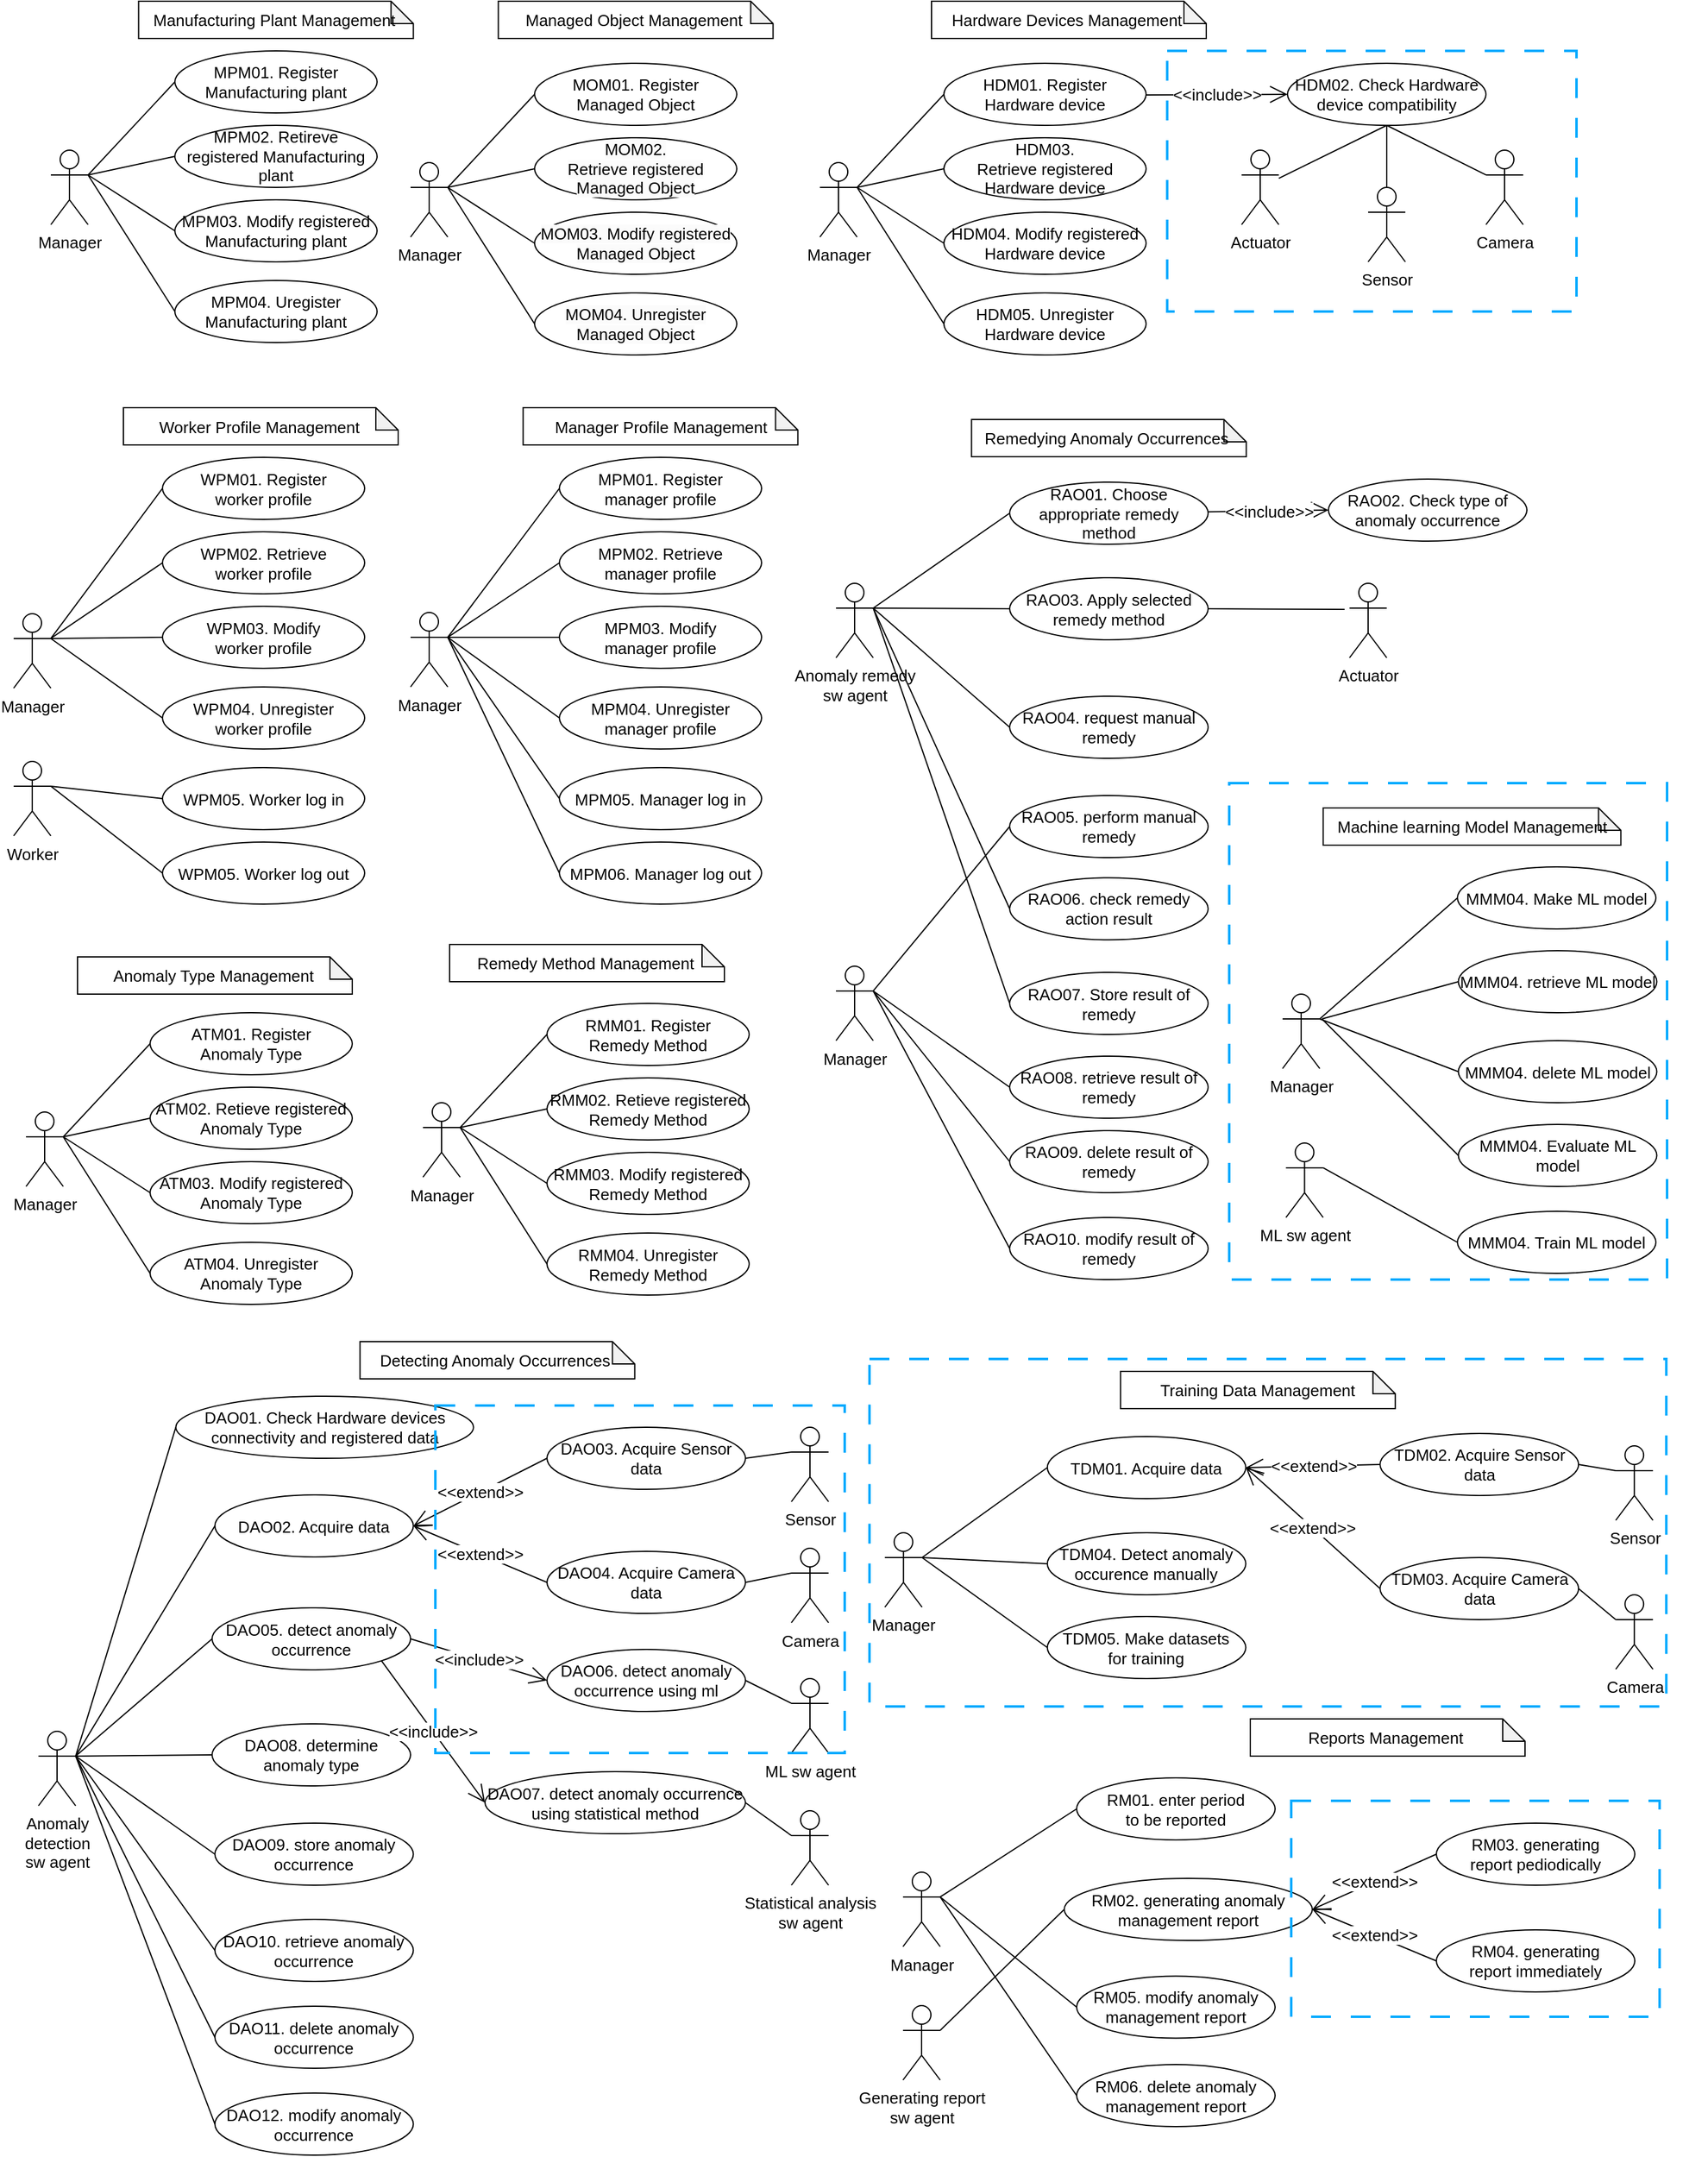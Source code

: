 <mxfile version="21.2.3" type="github">
  <diagram name="페이지-1" id="jo04tA77AV1EWePdSTTo">
    <mxGraphModel dx="1839" dy="379" grid="1" gridSize="10" guides="1" tooltips="1" connect="1" arrows="1" fold="1" page="1" pageScale="1" pageWidth="827" pageHeight="1169" math="0" shadow="0">
      <root>
        <mxCell id="0" />
        <mxCell id="1" parent="0" />
        <mxCell id="zbjkyzTDcAnJZQnpiGPw-1" value="" style="group;fontSize=13;" vertex="1" connectable="0" parent="1">
          <mxGeometry x="-87.63" y="1144" width="630" height="400" as="geometry" />
        </mxCell>
        <mxCell id="zbjkyzTDcAnJZQnpiGPw-2" value="" style="rounded=0;whiteSpace=wrap;html=1;fillColor=none;dashed=1;dashPattern=8 8;strokeColor=#00aaff;strokeWidth=2;" vertex="1" parent="zbjkyzTDcAnJZQnpiGPw-1">
          <mxGeometry x="-12.37" width="642.37" height="280" as="geometry" />
        </mxCell>
        <mxCell id="zbjkyzTDcAnJZQnpiGPw-3" value="Training Data Management" style="shape=note;whiteSpace=wrap;html=1;backgroundOutline=1;darkOpacity=0.05;size=18;fontSize=13;" vertex="1" parent="zbjkyzTDcAnJZQnpiGPw-1">
          <mxGeometry x="190" y="10" width="221.5" height="30" as="geometry" />
        </mxCell>
        <mxCell id="zbjkyzTDcAnJZQnpiGPw-4" value="Manager" style="shape=umlActor;verticalLabelPosition=bottom;verticalAlign=top;html=1;outlineConnect=0;fontSize=13;" vertex="1" parent="zbjkyzTDcAnJZQnpiGPw-1">
          <mxGeometry y="140" width="30" height="60" as="geometry" />
        </mxCell>
        <mxCell id="zbjkyzTDcAnJZQnpiGPw-5" value="TDM01. Acquire data" style="ellipse;whiteSpace=wrap;html=1;fontSize=13;" vertex="1" parent="zbjkyzTDcAnJZQnpiGPw-1">
          <mxGeometry x="131" y="62.5" width="160" height="50" as="geometry" />
        </mxCell>
        <mxCell id="zbjkyzTDcAnJZQnpiGPw-6" value="TDM02. Acquire Sensor data" style="ellipse;whiteSpace=wrap;html=1;fontSize=13;" vertex="1" parent="zbjkyzTDcAnJZQnpiGPw-1">
          <mxGeometry x="399.25" y="60" width="160" height="50" as="geometry" />
        </mxCell>
        <mxCell id="zbjkyzTDcAnJZQnpiGPw-7" value="Sensor" style="shape=umlActor;verticalLabelPosition=bottom;verticalAlign=top;html=1;outlineConnect=0;fontSize=13;" vertex="1" parent="zbjkyzTDcAnJZQnpiGPw-1">
          <mxGeometry x="589.25" y="70" width="30" height="60" as="geometry" />
        </mxCell>
        <mxCell id="zbjkyzTDcAnJZQnpiGPw-8" value="Camera" style="shape=umlActor;verticalLabelPosition=bottom;verticalAlign=top;html=1;outlineConnect=0;fontSize=13;" vertex="1" parent="zbjkyzTDcAnJZQnpiGPw-1">
          <mxGeometry x="589.25" y="190" width="30" height="60" as="geometry" />
        </mxCell>
        <mxCell id="zbjkyzTDcAnJZQnpiGPw-9" value="" style="endArrow=none;html=1;rounded=0;exitX=0;exitY=0.333;exitDx=0;exitDy=0;exitPerimeter=0;entryX=1;entryY=0.5;entryDx=0;entryDy=0;fontSize=13;" edge="1" parent="zbjkyzTDcAnJZQnpiGPw-1" source="zbjkyzTDcAnJZQnpiGPw-7" target="zbjkyzTDcAnJZQnpiGPw-6">
          <mxGeometry width="50" height="50" relative="1" as="geometry">
            <mxPoint x="509.25" y="415" as="sourcePoint" />
            <mxPoint x="699.25" y="135" as="targetPoint" />
          </mxGeometry>
        </mxCell>
        <mxCell id="zbjkyzTDcAnJZQnpiGPw-10" value="" style="endArrow=none;html=1;rounded=0;exitX=0;exitY=0.333;exitDx=0;exitDy=0;exitPerimeter=0;entryX=1;entryY=0.5;entryDx=0;entryDy=0;fontSize=13;" edge="1" parent="zbjkyzTDcAnJZQnpiGPw-1" source="zbjkyzTDcAnJZQnpiGPw-8" target="zbjkyzTDcAnJZQnpiGPw-11">
          <mxGeometry width="50" height="50" relative="1" as="geometry">
            <mxPoint x="510.25" y="185" as="sourcePoint" />
            <mxPoint x="789.25" y="235" as="targetPoint" />
          </mxGeometry>
        </mxCell>
        <mxCell id="zbjkyzTDcAnJZQnpiGPw-11" value="TDM03. Acquire Camera data" style="ellipse;whiteSpace=wrap;html=1;fontSize=13;" vertex="1" parent="zbjkyzTDcAnJZQnpiGPw-1">
          <mxGeometry x="399.25" y="160" width="160" height="50" as="geometry" />
        </mxCell>
        <mxCell id="zbjkyzTDcAnJZQnpiGPw-12" value="&amp;lt;&amp;lt;extend&amp;gt;&amp;gt;" style="endArrow=open;endSize=12;endFill=0;html=1;rounded=0;exitX=0;exitY=0.5;exitDx=0;exitDy=0;entryX=1;entryY=0.5;entryDx=0;entryDy=0;fontSize=13;" edge="1" parent="zbjkyzTDcAnJZQnpiGPw-1" source="zbjkyzTDcAnJZQnpiGPw-6" target="zbjkyzTDcAnJZQnpiGPw-5">
          <mxGeometry width="160" relative="1" as="geometry">
            <mxPoint x="449.25" y="373" as="sourcePoint" />
            <mxPoint x="321.25" y="370" as="targetPoint" />
          </mxGeometry>
        </mxCell>
        <mxCell id="zbjkyzTDcAnJZQnpiGPw-13" value="&amp;lt;&amp;lt;extend&amp;gt;&amp;gt;" style="endArrow=open;endSize=12;endFill=0;html=1;rounded=0;exitX=0;exitY=0.5;exitDx=0;exitDy=0;entryX=1;entryY=0.5;entryDx=0;entryDy=0;fontSize=13;" edge="1" parent="zbjkyzTDcAnJZQnpiGPw-1" source="zbjkyzTDcAnJZQnpiGPw-11" target="zbjkyzTDcAnJZQnpiGPw-5">
          <mxGeometry width="160" relative="1" as="geometry">
            <mxPoint x="449.25" y="373" as="sourcePoint" />
            <mxPoint x="321.25" y="370" as="targetPoint" />
          </mxGeometry>
        </mxCell>
        <mxCell id="zbjkyzTDcAnJZQnpiGPw-14" value="TDM04. Detect anomaly occurence manually" style="ellipse;whiteSpace=wrap;html=1;fontSize=13;" vertex="1" parent="zbjkyzTDcAnJZQnpiGPw-1">
          <mxGeometry x="131" y="140" width="160" height="50" as="geometry" />
        </mxCell>
        <mxCell id="zbjkyzTDcAnJZQnpiGPw-15" value="TDM05. Make datasets &lt;br style=&quot;font-size: 13px;&quot;&gt;for training" style="ellipse;whiteSpace=wrap;html=1;fontSize=13;" vertex="1" parent="zbjkyzTDcAnJZQnpiGPw-1">
          <mxGeometry x="131" y="207.5" width="160" height="50" as="geometry" />
        </mxCell>
        <mxCell id="zbjkyzTDcAnJZQnpiGPw-16" value="" style="endArrow=none;html=1;rounded=0;exitX=1;exitY=0.333;exitDx=0;exitDy=0;exitPerimeter=0;entryX=0;entryY=0.5;entryDx=0;entryDy=0;fontSize=13;" edge="1" parent="zbjkyzTDcAnJZQnpiGPw-1" source="zbjkyzTDcAnJZQnpiGPw-4" target="zbjkyzTDcAnJZQnpiGPw-5">
          <mxGeometry width="50" height="50" relative="1" as="geometry">
            <mxPoint x="-560" y="368" as="sourcePoint" />
            <mxPoint x="-490" y="293" as="targetPoint" />
          </mxGeometry>
        </mxCell>
        <mxCell id="zbjkyzTDcAnJZQnpiGPw-17" value="" style="endArrow=none;html=1;rounded=0;exitX=1;exitY=0.333;exitDx=0;exitDy=0;exitPerimeter=0;entryX=0;entryY=0.5;entryDx=0;entryDy=0;fontSize=13;" edge="1" parent="zbjkyzTDcAnJZQnpiGPw-1" source="zbjkyzTDcAnJZQnpiGPw-4" target="zbjkyzTDcAnJZQnpiGPw-14">
          <mxGeometry width="50" height="50" relative="1" as="geometry">
            <mxPoint x="40" y="170" as="sourcePoint" />
            <mxPoint x="141" y="98" as="targetPoint" />
          </mxGeometry>
        </mxCell>
        <mxCell id="zbjkyzTDcAnJZQnpiGPw-18" value="" style="endArrow=none;html=1;rounded=0;exitX=1;exitY=0.333;exitDx=0;exitDy=0;exitPerimeter=0;entryX=0;entryY=0.5;entryDx=0;entryDy=0;fontSize=13;" edge="1" parent="zbjkyzTDcAnJZQnpiGPw-1" source="zbjkyzTDcAnJZQnpiGPw-4" target="zbjkyzTDcAnJZQnpiGPw-15">
          <mxGeometry width="50" height="50" relative="1" as="geometry">
            <mxPoint x="40" y="170" as="sourcePoint" />
            <mxPoint x="141" y="185" as="targetPoint" />
          </mxGeometry>
        </mxCell>
        <mxCell id="zbjkyzTDcAnJZQnpiGPw-19" value="" style="group;fontSize=13;" vertex="1" connectable="0" parent="1">
          <mxGeometry x="-790" y="377.5" width="310" height="400" as="geometry" />
        </mxCell>
        <mxCell id="zbjkyzTDcAnJZQnpiGPw-20" value="Manager" style="shape=umlActor;verticalLabelPosition=bottom;verticalAlign=top;html=1;outlineConnect=0;fontSize=13;" vertex="1" parent="zbjkyzTDcAnJZQnpiGPw-19">
          <mxGeometry y="166" width="30" height="60" as="geometry" />
        </mxCell>
        <mxCell id="zbjkyzTDcAnJZQnpiGPw-21" value="WPM01. Register &lt;br style=&quot;font-size: 13px;&quot;&gt;worker profile" style="ellipse;whiteSpace=wrap;html=1;fontSize=13;" vertex="1" parent="zbjkyzTDcAnJZQnpiGPw-19">
          <mxGeometry x="120" y="40" width="163" height="50" as="geometry" />
        </mxCell>
        <mxCell id="zbjkyzTDcAnJZQnpiGPw-22" value="WPM02. Retrieve&lt;br style=&quot;border-color: var(--border-color); font-size: 13px;&quot;&gt;worker profile" style="ellipse;whiteSpace=wrap;html=1;fontSize=13;" vertex="1" parent="zbjkyzTDcAnJZQnpiGPw-19">
          <mxGeometry x="120" y="100" width="163" height="50" as="geometry" />
        </mxCell>
        <mxCell id="zbjkyzTDcAnJZQnpiGPw-23" value="WPM03. Modify&lt;br style=&quot;border-color: var(--border-color); font-size: 13px;&quot;&gt;worker profile" style="ellipse;whiteSpace=wrap;html=1;fontSize=13;" vertex="1" parent="zbjkyzTDcAnJZQnpiGPw-19">
          <mxGeometry x="120" y="160" width="163" height="50" as="geometry" />
        </mxCell>
        <mxCell id="zbjkyzTDcAnJZQnpiGPw-24" value="WPM04. Unregister&lt;br style=&quot;border-color: var(--border-color); font-size: 13px;&quot;&gt;worker profile" style="ellipse;whiteSpace=wrap;html=1;fontSize=13;" vertex="1" parent="zbjkyzTDcAnJZQnpiGPw-19">
          <mxGeometry x="120" y="225" width="163" height="50" as="geometry" />
        </mxCell>
        <mxCell id="zbjkyzTDcAnJZQnpiGPw-25" value="" style="endArrow=none;html=1;rounded=0;exitX=1;exitY=0.333;exitDx=0;exitDy=0;exitPerimeter=0;entryX=0;entryY=0.5;entryDx=0;entryDy=0;fontSize=13;" edge="1" parent="zbjkyzTDcAnJZQnpiGPw-19" source="zbjkyzTDcAnJZQnpiGPw-20" target="zbjkyzTDcAnJZQnpiGPw-21">
          <mxGeometry width="50" height="50" relative="1" as="geometry">
            <mxPoint x="280" y="300" as="sourcePoint" />
            <mxPoint x="330" y="250" as="targetPoint" />
          </mxGeometry>
        </mxCell>
        <mxCell id="zbjkyzTDcAnJZQnpiGPw-26" value="" style="endArrow=none;html=1;rounded=0;entryX=0;entryY=0.5;entryDx=0;entryDy=0;fontSize=13;" edge="1" parent="zbjkyzTDcAnJZQnpiGPw-19" source="zbjkyzTDcAnJZQnpiGPw-20" target="zbjkyzTDcAnJZQnpiGPw-22">
          <mxGeometry width="50" height="50" relative="1" as="geometry">
            <mxPoint x="40" y="200" as="sourcePoint" />
            <mxPoint x="130" y="75" as="targetPoint" />
          </mxGeometry>
        </mxCell>
        <mxCell id="zbjkyzTDcAnJZQnpiGPw-27" value="" style="endArrow=none;html=1;rounded=0;entryX=0;entryY=0.5;entryDx=0;entryDy=0;exitX=1;exitY=0.333;exitDx=0;exitDy=0;exitPerimeter=0;fontSize=13;" edge="1" parent="zbjkyzTDcAnJZQnpiGPw-19" source="zbjkyzTDcAnJZQnpiGPw-20" target="zbjkyzTDcAnJZQnpiGPw-23">
          <mxGeometry width="50" height="50" relative="1" as="geometry">
            <mxPoint x="40" y="190" as="sourcePoint" />
            <mxPoint x="130" y="135" as="targetPoint" />
          </mxGeometry>
        </mxCell>
        <mxCell id="zbjkyzTDcAnJZQnpiGPw-28" value="" style="endArrow=none;html=1;rounded=0;entryX=0;entryY=0.5;entryDx=0;entryDy=0;exitX=1;exitY=0.333;exitDx=0;exitDy=0;exitPerimeter=0;fontSize=13;" edge="1" parent="zbjkyzTDcAnJZQnpiGPw-19" source="zbjkyzTDcAnJZQnpiGPw-20" target="zbjkyzTDcAnJZQnpiGPw-24">
          <mxGeometry width="50" height="50" relative="1" as="geometry">
            <mxPoint x="40" y="200" as="sourcePoint" />
            <mxPoint x="130" y="195" as="targetPoint" />
          </mxGeometry>
        </mxCell>
        <mxCell id="zbjkyzTDcAnJZQnpiGPw-29" value="WPM05. Worker log in" style="ellipse;whiteSpace=wrap;html=1;fontSize=13;" vertex="1" parent="zbjkyzTDcAnJZQnpiGPw-19">
          <mxGeometry x="120" y="290" width="163" height="50" as="geometry" />
        </mxCell>
        <mxCell id="zbjkyzTDcAnJZQnpiGPw-30" value="WPM05. Worker log out" style="ellipse;whiteSpace=wrap;html=1;fontSize=13;" vertex="1" parent="zbjkyzTDcAnJZQnpiGPw-19">
          <mxGeometry x="120" y="350" width="163" height="50" as="geometry" />
        </mxCell>
        <mxCell id="zbjkyzTDcAnJZQnpiGPw-31" value="" style="endArrow=none;html=1;rounded=0;entryX=0;entryY=0.5;entryDx=0;entryDy=0;exitX=1;exitY=0.333;exitDx=0;exitDy=0;exitPerimeter=0;fontSize=13;" edge="1" parent="zbjkyzTDcAnJZQnpiGPw-19" source="zbjkyzTDcAnJZQnpiGPw-34" target="zbjkyzTDcAnJZQnpiGPw-29">
          <mxGeometry width="50" height="50" relative="1" as="geometry">
            <mxPoint x="40" y="200" as="sourcePoint" />
            <mxPoint x="370" y="360" as="targetPoint" />
          </mxGeometry>
        </mxCell>
        <mxCell id="zbjkyzTDcAnJZQnpiGPw-32" value="" style="endArrow=none;html=1;rounded=0;entryX=0;entryY=0.5;entryDx=0;entryDy=0;exitX=1;exitY=0.333;exitDx=0;exitDy=0;exitPerimeter=0;fontSize=13;" edge="1" parent="zbjkyzTDcAnJZQnpiGPw-19" source="zbjkyzTDcAnJZQnpiGPw-34" target="zbjkyzTDcAnJZQnpiGPw-30">
          <mxGeometry width="50" height="50" relative="1" as="geometry">
            <mxPoint x="40" y="190" as="sourcePoint" />
            <mxPoint x="370" y="360" as="targetPoint" />
          </mxGeometry>
        </mxCell>
        <mxCell id="zbjkyzTDcAnJZQnpiGPw-33" value="Worker Profile Management&amp;nbsp;" style="shape=note;whiteSpace=wrap;html=1;backgroundOutline=1;darkOpacity=0.05;size=18;fontSize=13;" vertex="1" parent="zbjkyzTDcAnJZQnpiGPw-19">
          <mxGeometry x="88.5" width="221.5" height="30" as="geometry" />
        </mxCell>
        <mxCell id="zbjkyzTDcAnJZQnpiGPw-34" value="Worker" style="shape=umlActor;verticalLabelPosition=bottom;verticalAlign=top;html=1;outlineConnect=0;fontSize=13;" vertex="1" parent="zbjkyzTDcAnJZQnpiGPw-19">
          <mxGeometry y="285" width="30" height="60" as="geometry" />
        </mxCell>
        <mxCell id="zbjkyzTDcAnJZQnpiGPw-35" value="" style="group;fontSize=13;" vertex="1" connectable="0" parent="1">
          <mxGeometry x="-470" y="377.5" width="312.25" height="400" as="geometry" />
        </mxCell>
        <mxCell id="zbjkyzTDcAnJZQnpiGPw-36" value="Manager" style="shape=umlActor;verticalLabelPosition=bottom;verticalAlign=top;html=1;outlineConnect=0;fontSize=13;" vertex="1" parent="zbjkyzTDcAnJZQnpiGPw-35">
          <mxGeometry y="165" width="30" height="60" as="geometry" />
        </mxCell>
        <mxCell id="zbjkyzTDcAnJZQnpiGPw-37" value="MPM01. Register &lt;br style=&quot;font-size: 13px;&quot;&gt;manager profile" style="ellipse;whiteSpace=wrap;html=1;fontSize=13;" vertex="1" parent="zbjkyzTDcAnJZQnpiGPw-35">
          <mxGeometry x="120" y="40" width="163" height="50" as="geometry" />
        </mxCell>
        <mxCell id="zbjkyzTDcAnJZQnpiGPw-38" value="MPM02. Retrieve&lt;br style=&quot;border-color: var(--border-color); font-size: 13px;&quot;&gt;manager profile" style="ellipse;whiteSpace=wrap;html=1;fontSize=13;" vertex="1" parent="zbjkyzTDcAnJZQnpiGPw-35">
          <mxGeometry x="120" y="100" width="163" height="50" as="geometry" />
        </mxCell>
        <mxCell id="zbjkyzTDcAnJZQnpiGPw-39" value="MPM03. Modify&lt;br style=&quot;border-color: var(--border-color); font-size: 13px;&quot;&gt;manager profile" style="ellipse;whiteSpace=wrap;html=1;fontSize=13;" vertex="1" parent="zbjkyzTDcAnJZQnpiGPw-35">
          <mxGeometry x="120" y="160" width="163" height="50" as="geometry" />
        </mxCell>
        <mxCell id="zbjkyzTDcAnJZQnpiGPw-40" value="MPM04. Unregister&lt;br style=&quot;border-color: var(--border-color); font-size: 13px;&quot;&gt;manager profile" style="ellipse;whiteSpace=wrap;html=1;fontSize=13;" vertex="1" parent="zbjkyzTDcAnJZQnpiGPw-35">
          <mxGeometry x="120" y="225" width="163" height="50" as="geometry" />
        </mxCell>
        <mxCell id="zbjkyzTDcAnJZQnpiGPw-41" value="" style="endArrow=none;html=1;rounded=0;exitX=1;exitY=0.333;exitDx=0;exitDy=0;exitPerimeter=0;entryX=0;entryY=0.5;entryDx=0;entryDy=0;fontSize=13;" edge="1" parent="zbjkyzTDcAnJZQnpiGPw-35" source="zbjkyzTDcAnJZQnpiGPw-36" target="zbjkyzTDcAnJZQnpiGPw-37">
          <mxGeometry width="50" height="50" relative="1" as="geometry">
            <mxPoint x="280" y="300" as="sourcePoint" />
            <mxPoint x="330" y="250" as="targetPoint" />
          </mxGeometry>
        </mxCell>
        <mxCell id="zbjkyzTDcAnJZQnpiGPw-42" value="" style="endArrow=none;html=1;rounded=0;entryX=0;entryY=0.5;entryDx=0;entryDy=0;fontSize=13;" edge="1" parent="zbjkyzTDcAnJZQnpiGPw-35" source="zbjkyzTDcAnJZQnpiGPw-36" target="zbjkyzTDcAnJZQnpiGPw-38">
          <mxGeometry width="50" height="50" relative="1" as="geometry">
            <mxPoint x="40" y="200" as="sourcePoint" />
            <mxPoint x="130" y="75" as="targetPoint" />
          </mxGeometry>
        </mxCell>
        <mxCell id="zbjkyzTDcAnJZQnpiGPw-43" value="" style="endArrow=none;html=1;rounded=0;entryX=0;entryY=0.5;entryDx=0;entryDy=0;exitX=1;exitY=0.333;exitDx=0;exitDy=0;exitPerimeter=0;fontSize=13;" edge="1" parent="zbjkyzTDcAnJZQnpiGPw-35" source="zbjkyzTDcAnJZQnpiGPw-36" target="zbjkyzTDcAnJZQnpiGPw-39">
          <mxGeometry width="50" height="50" relative="1" as="geometry">
            <mxPoint x="40" y="190" as="sourcePoint" />
            <mxPoint x="130" y="135" as="targetPoint" />
          </mxGeometry>
        </mxCell>
        <mxCell id="zbjkyzTDcAnJZQnpiGPw-44" value="" style="endArrow=none;html=1;rounded=0;entryX=0;entryY=0.5;entryDx=0;entryDy=0;exitX=1;exitY=0.333;exitDx=0;exitDy=0;exitPerimeter=0;fontSize=13;" edge="1" parent="zbjkyzTDcAnJZQnpiGPw-35" source="zbjkyzTDcAnJZQnpiGPw-36" target="zbjkyzTDcAnJZQnpiGPw-40">
          <mxGeometry width="50" height="50" relative="1" as="geometry">
            <mxPoint x="40" y="200" as="sourcePoint" />
            <mxPoint x="130" y="195" as="targetPoint" />
          </mxGeometry>
        </mxCell>
        <mxCell id="zbjkyzTDcAnJZQnpiGPw-45" value="MPM05. Manager log in" style="ellipse;whiteSpace=wrap;html=1;fontSize=13;" vertex="1" parent="zbjkyzTDcAnJZQnpiGPw-35">
          <mxGeometry x="120" y="290" width="163" height="50" as="geometry" />
        </mxCell>
        <mxCell id="zbjkyzTDcAnJZQnpiGPw-46" value="MPM06. Manager log out" style="ellipse;whiteSpace=wrap;html=1;fontSize=13;" vertex="1" parent="zbjkyzTDcAnJZQnpiGPw-35">
          <mxGeometry x="120" y="350" width="163" height="50" as="geometry" />
        </mxCell>
        <mxCell id="zbjkyzTDcAnJZQnpiGPw-47" value="" style="endArrow=none;html=1;rounded=0;entryX=0;entryY=0.5;entryDx=0;entryDy=0;exitX=1;exitY=0.333;exitDx=0;exitDy=0;exitPerimeter=0;fontSize=13;" edge="1" parent="zbjkyzTDcAnJZQnpiGPw-35" source="zbjkyzTDcAnJZQnpiGPw-36" target="zbjkyzTDcAnJZQnpiGPw-45">
          <mxGeometry width="50" height="50" relative="1" as="geometry">
            <mxPoint x="40" y="200" as="sourcePoint" />
            <mxPoint x="370" y="360" as="targetPoint" />
          </mxGeometry>
        </mxCell>
        <mxCell id="zbjkyzTDcAnJZQnpiGPw-48" value="" style="endArrow=none;html=1;rounded=0;entryX=0;entryY=0.5;entryDx=0;entryDy=0;exitX=1;exitY=0.333;exitDx=0;exitDy=0;exitPerimeter=0;fontSize=13;" edge="1" parent="zbjkyzTDcAnJZQnpiGPw-35" source="zbjkyzTDcAnJZQnpiGPw-36" target="zbjkyzTDcAnJZQnpiGPw-46">
          <mxGeometry width="50" height="50" relative="1" as="geometry">
            <mxPoint x="40" y="190" as="sourcePoint" />
            <mxPoint x="370" y="360" as="targetPoint" />
          </mxGeometry>
        </mxCell>
        <mxCell id="zbjkyzTDcAnJZQnpiGPw-49" value="Manager Profile Management" style="shape=note;whiteSpace=wrap;html=1;backgroundOutline=1;darkOpacity=0.05;size=18;fontSize=13;" vertex="1" parent="zbjkyzTDcAnJZQnpiGPw-35">
          <mxGeometry x="90.75" width="221.5" height="30" as="geometry" />
        </mxCell>
        <mxCell id="zbjkyzTDcAnJZQnpiGPw-50" value="" style="group;fontSize=13;" vertex="1" connectable="0" parent="1">
          <mxGeometry x="-470" y="50" width="292.25" height="285" as="geometry" />
        </mxCell>
        <mxCell id="zbjkyzTDcAnJZQnpiGPw-51" value="Manager" style="shape=umlActor;verticalLabelPosition=bottom;verticalAlign=top;html=1;outlineConnect=0;fontSize=13;" vertex="1" parent="zbjkyzTDcAnJZQnpiGPw-50">
          <mxGeometry y="130" width="30" height="60" as="geometry" />
        </mxCell>
        <mxCell id="zbjkyzTDcAnJZQnpiGPw-52" value="MOM01. Register &lt;br style=&quot;font-size: 13px;&quot;&gt;Managed Object" style="ellipse;whiteSpace=wrap;html=1;fontSize=13;" vertex="1" parent="zbjkyzTDcAnJZQnpiGPw-50">
          <mxGeometry x="100" y="50" width="163" height="50" as="geometry" />
        </mxCell>
        <mxCell id="zbjkyzTDcAnJZQnpiGPw-53" value="&lt;span style=&quot;color: rgb(0, 0, 0); font-family: Helvetica; font-size: 13px; font-style: normal; font-variant-ligatures: normal; font-variant-caps: normal; font-weight: 400; letter-spacing: normal; orphans: 2; text-align: center; text-indent: 0px; text-transform: none; widows: 2; word-spacing: 0px; -webkit-text-stroke-width: 0px; background-color: rgb(251, 251, 251); text-decoration-thickness: initial; text-decoration-style: initial; text-decoration-color: initial; float: none; display: inline !important;&quot;&gt;MOM02. Retrieve&amp;nbsp;registered Managed Object&lt;/span&gt;" style="ellipse;whiteSpace=wrap;html=1;fontSize=13;" vertex="1" parent="zbjkyzTDcAnJZQnpiGPw-50">
          <mxGeometry x="100" y="110" width="163" height="50" as="geometry" />
        </mxCell>
        <mxCell id="zbjkyzTDcAnJZQnpiGPw-54" value="&lt;span style=&quot;color: rgb(0, 0, 0); font-family: Helvetica; font-size: 13px; font-style: normal; font-variant-ligatures: normal; font-variant-caps: normal; font-weight: 400; letter-spacing: normal; orphans: 2; text-align: center; text-indent: 0px; text-transform: none; widows: 2; word-spacing: 0px; -webkit-text-stroke-width: 0px; background-color: rgb(251, 251, 251); text-decoration-thickness: initial; text-decoration-style: initial; text-decoration-color: initial; float: none; display: inline !important;&quot;&gt;MOM03. Modify registered Managed Object&lt;/span&gt;" style="ellipse;whiteSpace=wrap;html=1;fontSize=13;" vertex="1" parent="zbjkyzTDcAnJZQnpiGPw-50">
          <mxGeometry x="100" y="170" width="163" height="50" as="geometry" />
        </mxCell>
        <mxCell id="zbjkyzTDcAnJZQnpiGPw-55" value="&lt;span style=&quot;color: rgb(0, 0, 0); font-family: Helvetica; font-size: 13px; font-style: normal; font-variant-ligatures: normal; font-variant-caps: normal; font-weight: 400; letter-spacing: normal; orphans: 2; text-align: center; text-indent: 0px; text-transform: none; widows: 2; word-spacing: 0px; -webkit-text-stroke-width: 0px; background-color: rgb(251, 251, 251); text-decoration-thickness: initial; text-decoration-style: initial; text-decoration-color: initial; float: none; display: inline !important;&quot;&gt;MOM04. Unregister &lt;br style=&quot;font-size: 13px;&quot;&gt;Managed Object&lt;/span&gt;" style="ellipse;whiteSpace=wrap;html=1;fontSize=13;" vertex="1" parent="zbjkyzTDcAnJZQnpiGPw-50">
          <mxGeometry x="100" y="235" width="163" height="50" as="geometry" />
        </mxCell>
        <mxCell id="zbjkyzTDcAnJZQnpiGPw-56" value="" style="endArrow=none;html=1;rounded=0;exitX=1;exitY=0.333;exitDx=0;exitDy=0;exitPerimeter=0;entryX=0;entryY=0.5;entryDx=0;entryDy=0;fontSize=13;" edge="1" parent="zbjkyzTDcAnJZQnpiGPw-50" source="zbjkyzTDcAnJZQnpiGPw-51" target="zbjkyzTDcAnJZQnpiGPw-52">
          <mxGeometry width="50" height="50" relative="1" as="geometry">
            <mxPoint x="260" y="310" as="sourcePoint" />
            <mxPoint x="310" y="260" as="targetPoint" />
          </mxGeometry>
        </mxCell>
        <mxCell id="zbjkyzTDcAnJZQnpiGPw-57" value="" style="endArrow=none;html=1;rounded=0;entryX=0;entryY=0.5;entryDx=0;entryDy=0;fontSize=13;" edge="1" parent="zbjkyzTDcAnJZQnpiGPw-50" target="zbjkyzTDcAnJZQnpiGPw-53">
          <mxGeometry width="50" height="50" relative="1" as="geometry">
            <mxPoint x="30" y="150" as="sourcePoint" />
            <mxPoint x="110" y="85" as="targetPoint" />
          </mxGeometry>
        </mxCell>
        <mxCell id="zbjkyzTDcAnJZQnpiGPw-58" value="" style="endArrow=none;html=1;rounded=0;entryX=0;entryY=0.5;entryDx=0;entryDy=0;fontSize=13;" edge="1" parent="zbjkyzTDcAnJZQnpiGPw-50" target="zbjkyzTDcAnJZQnpiGPw-54">
          <mxGeometry width="50" height="50" relative="1" as="geometry">
            <mxPoint x="30" y="150" as="sourcePoint" />
            <mxPoint x="110" y="145" as="targetPoint" />
          </mxGeometry>
        </mxCell>
        <mxCell id="zbjkyzTDcAnJZQnpiGPw-59" value="" style="endArrow=none;html=1;rounded=0;entryX=0;entryY=0.5;entryDx=0;entryDy=0;fontSize=13;" edge="1" parent="zbjkyzTDcAnJZQnpiGPw-50" target="zbjkyzTDcAnJZQnpiGPw-55">
          <mxGeometry width="50" height="50" relative="1" as="geometry">
            <mxPoint x="30" y="150" as="sourcePoint" />
            <mxPoint x="110" y="205" as="targetPoint" />
          </mxGeometry>
        </mxCell>
        <mxCell id="zbjkyzTDcAnJZQnpiGPw-60" value="Managed Object Management&amp;nbsp;" style="shape=note;whiteSpace=wrap;html=1;backgroundOutline=1;darkOpacity=0.05;size=18;fontSize=13;" vertex="1" parent="zbjkyzTDcAnJZQnpiGPw-50">
          <mxGeometry x="70.75" width="221.5" height="30" as="geometry" />
        </mxCell>
        <mxCell id="zbjkyzTDcAnJZQnpiGPw-61" value="" style="group;fontSize=13;" vertex="1" connectable="0" parent="1">
          <mxGeometry x="-760" y="50" width="292.25" height="275" as="geometry" />
        </mxCell>
        <mxCell id="zbjkyzTDcAnJZQnpiGPw-62" value="Manager" style="shape=umlActor;verticalLabelPosition=bottom;verticalAlign=top;html=1;outlineConnect=0;fontSize=13;" vertex="1" parent="zbjkyzTDcAnJZQnpiGPw-61">
          <mxGeometry y="120" width="30" height="60" as="geometry" />
        </mxCell>
        <mxCell id="zbjkyzTDcAnJZQnpiGPw-63" value="MPM01. Register Manufacturing plant" style="ellipse;whiteSpace=wrap;html=1;fontSize=13;" vertex="1" parent="zbjkyzTDcAnJZQnpiGPw-61">
          <mxGeometry x="100" y="40" width="163" height="50" as="geometry" />
        </mxCell>
        <mxCell id="zbjkyzTDcAnJZQnpiGPw-64" value="MPM02. Retireve registered Manufacturing plant" style="ellipse;whiteSpace=wrap;html=1;fontSize=13;" vertex="1" parent="zbjkyzTDcAnJZQnpiGPw-61">
          <mxGeometry x="100" y="100" width="163" height="50" as="geometry" />
        </mxCell>
        <mxCell id="zbjkyzTDcAnJZQnpiGPw-65" value="MPM03. Modify registered Manufacturing plant" style="ellipse;whiteSpace=wrap;html=1;fontSize=13;" vertex="1" parent="zbjkyzTDcAnJZQnpiGPw-61">
          <mxGeometry x="100" y="160" width="163" height="50" as="geometry" />
        </mxCell>
        <mxCell id="zbjkyzTDcAnJZQnpiGPw-66" value="MPM04. Uregister Manufacturing plant" style="ellipse;whiteSpace=wrap;html=1;fontSize=13;" vertex="1" parent="zbjkyzTDcAnJZQnpiGPw-61">
          <mxGeometry x="100" y="225" width="163" height="50" as="geometry" />
        </mxCell>
        <mxCell id="zbjkyzTDcAnJZQnpiGPw-67" value="" style="endArrow=none;html=1;rounded=0;exitX=1;exitY=0.333;exitDx=0;exitDy=0;exitPerimeter=0;entryX=0;entryY=0.5;entryDx=0;entryDy=0;fontSize=13;" edge="1" parent="zbjkyzTDcAnJZQnpiGPw-61" source="zbjkyzTDcAnJZQnpiGPw-62" target="zbjkyzTDcAnJZQnpiGPw-63">
          <mxGeometry width="50" height="50" relative="1" as="geometry">
            <mxPoint x="260" y="300" as="sourcePoint" />
            <mxPoint x="310" y="250" as="targetPoint" />
          </mxGeometry>
        </mxCell>
        <mxCell id="zbjkyzTDcAnJZQnpiGPw-68" value="" style="endArrow=none;html=1;rounded=0;entryX=0;entryY=0.5;entryDx=0;entryDy=0;fontSize=13;" edge="1" parent="zbjkyzTDcAnJZQnpiGPw-61" target="zbjkyzTDcAnJZQnpiGPw-64">
          <mxGeometry width="50" height="50" relative="1" as="geometry">
            <mxPoint x="30" y="140" as="sourcePoint" />
            <mxPoint x="110" y="75" as="targetPoint" />
          </mxGeometry>
        </mxCell>
        <mxCell id="zbjkyzTDcAnJZQnpiGPw-69" value="" style="endArrow=none;html=1;rounded=0;entryX=0;entryY=0.5;entryDx=0;entryDy=0;fontSize=13;" edge="1" parent="zbjkyzTDcAnJZQnpiGPw-61" target="zbjkyzTDcAnJZQnpiGPw-65">
          <mxGeometry width="50" height="50" relative="1" as="geometry">
            <mxPoint x="30" y="140" as="sourcePoint" />
            <mxPoint x="110" y="135" as="targetPoint" />
          </mxGeometry>
        </mxCell>
        <mxCell id="zbjkyzTDcAnJZQnpiGPw-70" value="" style="endArrow=none;html=1;rounded=0;entryX=0;entryY=0.5;entryDx=0;entryDy=0;fontSize=13;" edge="1" parent="zbjkyzTDcAnJZQnpiGPw-61" target="zbjkyzTDcAnJZQnpiGPw-66">
          <mxGeometry width="50" height="50" relative="1" as="geometry">
            <mxPoint x="30" y="140" as="sourcePoint" />
            <mxPoint x="110" y="195" as="targetPoint" />
          </mxGeometry>
        </mxCell>
        <mxCell id="zbjkyzTDcAnJZQnpiGPw-71" value="Manufacturing Plant Management&amp;nbsp;" style="shape=note;whiteSpace=wrap;html=1;backgroundOutline=1;darkOpacity=0.05;size=18;fontSize=13;" vertex="1" parent="zbjkyzTDcAnJZQnpiGPw-61">
          <mxGeometry x="70.75" width="221.5" height="30" as="geometry" />
        </mxCell>
        <mxCell id="zbjkyzTDcAnJZQnpiGPw-72" value="" style="group;fontSize=13;" vertex="1" connectable="0" parent="1">
          <mxGeometry x="-197" y="370" width="771.75" height="710" as="geometry" />
        </mxCell>
        <mxCell id="zbjkyzTDcAnJZQnpiGPw-73" value="Anomaly remedy&lt;br style=&quot;font-size: 13px;&quot;&gt;sw agent" style="shape=umlActor;verticalLabelPosition=bottom;verticalAlign=top;html=1;outlineConnect=0;fontSize=13;" vertex="1" parent="zbjkyzTDcAnJZQnpiGPw-72">
          <mxGeometry x="70" y="149" width="30" height="60" as="geometry" />
        </mxCell>
        <mxCell id="zbjkyzTDcAnJZQnpiGPw-74" value="RAO02.&amp;nbsp;Check type of anomaly occurrence" style="ellipse;whiteSpace=wrap;html=1;fontSize=13;" vertex="1" parent="zbjkyzTDcAnJZQnpiGPw-72">
          <mxGeometry x="467" y="65" width="160" height="50" as="geometry" />
        </mxCell>
        <mxCell id="zbjkyzTDcAnJZQnpiGPw-75" value="RAO01.&amp;nbsp;Choose appropriate remedy method" style="ellipse;whiteSpace=wrap;html=1;fontSize=13;" vertex="1" parent="zbjkyzTDcAnJZQnpiGPw-72">
          <mxGeometry x="210" y="67.5" width="160" height="50" as="geometry" />
        </mxCell>
        <mxCell id="zbjkyzTDcAnJZQnpiGPw-76" value="RAO03. Apply selected remedy method" style="ellipse;whiteSpace=wrap;html=1;fontSize=13;" vertex="1" parent="zbjkyzTDcAnJZQnpiGPw-72">
          <mxGeometry x="210" y="144.5" width="160" height="50" as="geometry" />
        </mxCell>
        <mxCell id="zbjkyzTDcAnJZQnpiGPw-77" value="" style="endArrow=none;html=1;rounded=0;entryX=0;entryY=0.5;entryDx=0;entryDy=0;exitX=1;exitY=0.333;exitDx=0;exitDy=0;exitPerimeter=0;fontSize=13;" edge="1" parent="zbjkyzTDcAnJZQnpiGPw-72" source="zbjkyzTDcAnJZQnpiGPw-73" target="zbjkyzTDcAnJZQnpiGPw-75">
          <mxGeometry width="50" height="50" relative="1" as="geometry">
            <mxPoint x="50" y="100" as="sourcePoint" />
            <mxPoint x="190" y="-25" as="targetPoint" />
          </mxGeometry>
        </mxCell>
        <mxCell id="zbjkyzTDcAnJZQnpiGPw-78" value="" style="endArrow=none;html=1;rounded=0;entryX=0;entryY=0.5;entryDx=0;entryDy=0;exitX=1;exitY=0.333;exitDx=0;exitDy=0;exitPerimeter=0;fontSize=13;" edge="1" parent="zbjkyzTDcAnJZQnpiGPw-72" source="zbjkyzTDcAnJZQnpiGPw-73" target="zbjkyzTDcAnJZQnpiGPw-76">
          <mxGeometry width="50" height="50" relative="1" as="geometry">
            <mxPoint x="40" y="90" as="sourcePoint" />
            <mxPoint x="190" y="45" as="targetPoint" />
          </mxGeometry>
        </mxCell>
        <mxCell id="zbjkyzTDcAnJZQnpiGPw-79" value="" style="endArrow=none;html=1;rounded=0;entryX=0;entryY=0.5;entryDx=0;entryDy=0;exitX=1;exitY=0.333;exitDx=0;exitDy=0;exitPerimeter=0;fontSize=13;" edge="1" parent="zbjkyzTDcAnJZQnpiGPw-72" source="zbjkyzTDcAnJZQnpiGPw-73" target="zbjkyzTDcAnJZQnpiGPw-86">
          <mxGeometry width="50" height="50" relative="1" as="geometry">
            <mxPoint x="40" y="100" as="sourcePoint" />
            <mxPoint x="210" y="565" as="targetPoint" />
          </mxGeometry>
        </mxCell>
        <mxCell id="zbjkyzTDcAnJZQnpiGPw-80" value="Manager" style="shape=umlActor;verticalLabelPosition=bottom;verticalAlign=top;html=1;outlineConnect=0;fontSize=13;" vertex="1" parent="zbjkyzTDcAnJZQnpiGPw-72">
          <mxGeometry x="70" y="457.5" width="30" height="60" as="geometry" />
        </mxCell>
        <mxCell id="zbjkyzTDcAnJZQnpiGPw-81" value="RAO07. Store result of remedy" style="ellipse;whiteSpace=wrap;html=1;fontSize=13;" vertex="1" parent="zbjkyzTDcAnJZQnpiGPw-72">
          <mxGeometry x="210" y="462.5" width="160" height="50" as="geometry" />
        </mxCell>
        <mxCell id="zbjkyzTDcAnJZQnpiGPw-82" value="" style="endArrow=none;html=1;rounded=0;entryX=0;entryY=0.5;entryDx=0;entryDy=0;exitX=1;exitY=0.333;exitDx=0;exitDy=0;exitPerimeter=0;fontSize=13;" edge="1" parent="zbjkyzTDcAnJZQnpiGPw-72" source="zbjkyzTDcAnJZQnpiGPw-73" target="zbjkyzTDcAnJZQnpiGPw-81">
          <mxGeometry width="50" height="50" relative="1" as="geometry">
            <mxPoint x="40" y="90" as="sourcePoint" />
            <mxPoint x="190" y="195" as="targetPoint" />
          </mxGeometry>
        </mxCell>
        <mxCell id="zbjkyzTDcAnJZQnpiGPw-83" value="Remedying Anomaly Occurrences&amp;nbsp;" style="shape=note;whiteSpace=wrap;html=1;backgroundOutline=1;darkOpacity=0.05;size=18;fontSize=13;" vertex="1" parent="zbjkyzTDcAnJZQnpiGPw-72">
          <mxGeometry x="179.25" y="17" width="221.5" height="30" as="geometry" />
        </mxCell>
        <mxCell id="zbjkyzTDcAnJZQnpiGPw-84" value="Actuator" style="shape=umlActor;verticalLabelPosition=bottom;verticalAlign=top;html=1;outlineConnect=0;fontSize=13;" vertex="1" parent="zbjkyzTDcAnJZQnpiGPw-72">
          <mxGeometry x="484" y="149" width="30" height="60" as="geometry" />
        </mxCell>
        <mxCell id="zbjkyzTDcAnJZQnpiGPw-85" value="" style="endArrow=none;html=1;rounded=0;entryX=1;entryY=0.5;entryDx=0;entryDy=0;fontSize=13;" edge="1" parent="zbjkyzTDcAnJZQnpiGPw-72" target="zbjkyzTDcAnJZQnpiGPw-76">
          <mxGeometry width="50" height="50" relative="1" as="geometry">
            <mxPoint x="480" y="170" as="sourcePoint" />
            <mxPoint x="220" y="180" as="targetPoint" />
          </mxGeometry>
        </mxCell>
        <mxCell id="zbjkyzTDcAnJZQnpiGPw-86" value="RAO04. request manual remedy" style="ellipse;whiteSpace=wrap;html=1;fontSize=13;" vertex="1" parent="zbjkyzTDcAnJZQnpiGPw-72">
          <mxGeometry x="210" y="240" width="160" height="50" as="geometry" />
        </mxCell>
        <mxCell id="zbjkyzTDcAnJZQnpiGPw-87" value="RAO05. perform manual remedy" style="ellipse;whiteSpace=wrap;html=1;fontSize=13;" vertex="1" parent="zbjkyzTDcAnJZQnpiGPw-72">
          <mxGeometry x="210" y="320" width="160" height="50" as="geometry" />
        </mxCell>
        <mxCell id="zbjkyzTDcAnJZQnpiGPw-88" value="RAO06. check remedy &lt;br style=&quot;font-size: 13px;&quot;&gt;action result" style="ellipse;whiteSpace=wrap;html=1;fontSize=13;" vertex="1" parent="zbjkyzTDcAnJZQnpiGPw-72">
          <mxGeometry x="210" y="386.25" width="160" height="50" as="geometry" />
        </mxCell>
        <mxCell id="zbjkyzTDcAnJZQnpiGPw-89" value="" style="endArrow=none;html=1;rounded=0;entryX=0;entryY=0.5;entryDx=0;entryDy=0;exitX=1;exitY=0.333;exitDx=0;exitDy=0;exitPerimeter=0;fontSize=13;" edge="1" parent="zbjkyzTDcAnJZQnpiGPw-72" source="zbjkyzTDcAnJZQnpiGPw-73" target="zbjkyzTDcAnJZQnpiGPw-88">
          <mxGeometry width="50" height="50" relative="1" as="geometry">
            <mxPoint x="40" y="165" as="sourcePoint" />
            <mxPoint x="220" y="498" as="targetPoint" />
          </mxGeometry>
        </mxCell>
        <mxCell id="zbjkyzTDcAnJZQnpiGPw-90" value="" style="endArrow=none;html=1;rounded=0;entryX=0;entryY=0.5;entryDx=0;entryDy=0;exitX=1;exitY=0.333;exitDx=0;exitDy=0;exitPerimeter=0;fontSize=13;" edge="1" parent="zbjkyzTDcAnJZQnpiGPw-72" source="zbjkyzTDcAnJZQnpiGPw-80" target="zbjkyzTDcAnJZQnpiGPw-87">
          <mxGeometry width="50" height="50" relative="1" as="geometry">
            <mxPoint x="50" y="100" as="sourcePoint" />
            <mxPoint x="220" y="575" as="targetPoint" />
          </mxGeometry>
        </mxCell>
        <mxCell id="zbjkyzTDcAnJZQnpiGPw-91" value="RAO08. retrieve result of remedy" style="ellipse;whiteSpace=wrap;html=1;fontSize=13;" vertex="1" parent="zbjkyzTDcAnJZQnpiGPw-72">
          <mxGeometry x="210" y="530" width="160" height="50" as="geometry" />
        </mxCell>
        <mxCell id="zbjkyzTDcAnJZQnpiGPw-92" value="RAO09. delete result of remedy" style="ellipse;whiteSpace=wrap;html=1;fontSize=13;" vertex="1" parent="zbjkyzTDcAnJZQnpiGPw-72">
          <mxGeometry x="210" y="590" width="160" height="50" as="geometry" />
        </mxCell>
        <mxCell id="zbjkyzTDcAnJZQnpiGPw-93" value="RAO10. modify result of remedy" style="ellipse;whiteSpace=wrap;html=1;fontSize=13;" vertex="1" parent="zbjkyzTDcAnJZQnpiGPw-72">
          <mxGeometry x="210" y="660" width="160" height="50" as="geometry" />
        </mxCell>
        <mxCell id="zbjkyzTDcAnJZQnpiGPw-94" value="" style="endArrow=none;html=1;rounded=0;entryX=0;entryY=0.5;entryDx=0;entryDy=0;exitX=1;exitY=0.333;exitDx=0;exitDy=0;exitPerimeter=0;fontSize=13;" edge="1" parent="zbjkyzTDcAnJZQnpiGPw-72" source="zbjkyzTDcAnJZQnpiGPw-80" target="zbjkyzTDcAnJZQnpiGPw-91">
          <mxGeometry width="50" height="50" relative="1" as="geometry">
            <mxPoint x="50" y="100" as="sourcePoint" />
            <mxPoint x="220" y="498" as="targetPoint" />
          </mxGeometry>
        </mxCell>
        <mxCell id="zbjkyzTDcAnJZQnpiGPw-95" value="" style="endArrow=none;html=1;rounded=0;entryX=0;entryY=0.5;entryDx=0;entryDy=0;exitX=1;exitY=0.333;exitDx=0;exitDy=0;exitPerimeter=0;fontSize=13;" edge="1" parent="zbjkyzTDcAnJZQnpiGPw-72" source="zbjkyzTDcAnJZQnpiGPw-80" target="zbjkyzTDcAnJZQnpiGPw-92">
          <mxGeometry width="50" height="50" relative="1" as="geometry">
            <mxPoint x="50" y="356" as="sourcePoint" />
            <mxPoint x="220" y="565" as="targetPoint" />
          </mxGeometry>
        </mxCell>
        <mxCell id="zbjkyzTDcAnJZQnpiGPw-96" value="" style="endArrow=none;html=1;rounded=0;entryX=0;entryY=0.5;entryDx=0;entryDy=0;fontSize=13;exitX=1;exitY=0.333;exitDx=0;exitDy=0;exitPerimeter=0;" edge="1" parent="zbjkyzTDcAnJZQnpiGPw-72" source="zbjkyzTDcAnJZQnpiGPw-80" target="zbjkyzTDcAnJZQnpiGPw-93">
          <mxGeometry width="50" height="50" relative="1" as="geometry">
            <mxPoint x="30" y="465" as="sourcePoint" />
            <mxPoint x="220" y="625" as="targetPoint" />
          </mxGeometry>
        </mxCell>
        <mxCell id="zbjkyzTDcAnJZQnpiGPw-97" value="&amp;lt;&amp;lt;include&amp;gt;&amp;gt;" style="endArrow=none;endSize=16;endFill=0;html=1;rounded=0;exitX=0;exitY=0.5;exitDx=0;exitDy=0;startArrow=open;startFill=0;startSize=12;fontSize=13;" edge="1" parent="zbjkyzTDcAnJZQnpiGPw-72" source="zbjkyzTDcAnJZQnpiGPw-74" target="zbjkyzTDcAnJZQnpiGPw-75">
          <mxGeometry width="160" relative="1" as="geometry">
            <mxPoint x="484" y="94.5" as="sourcePoint" />
            <mxPoint x="374" y="94.5" as="targetPoint" />
          </mxGeometry>
        </mxCell>
        <mxCell id="zbjkyzTDcAnJZQnpiGPw-98" value="" style="group;fontSize=13;" vertex="1" connectable="0" parent="zbjkyzTDcAnJZQnpiGPw-72">
          <mxGeometry x="430" y="310" width="341.75" height="400" as="geometry" />
        </mxCell>
        <mxCell id="zbjkyzTDcAnJZQnpiGPw-99" value="ML sw agent" style="shape=umlActor;verticalLabelPosition=bottom;verticalAlign=top;html=1;outlineConnect=0;fontSize=13;" vertex="1" parent="zbjkyzTDcAnJZQnpiGPw-98">
          <mxGeometry x="2.75" y="290" width="30" height="60" as="geometry" />
        </mxCell>
        <mxCell id="zbjkyzTDcAnJZQnpiGPw-100" value="MMM04. Train ML model" style="ellipse;whiteSpace=wrap;html=1;fontSize=13;" vertex="1" parent="zbjkyzTDcAnJZQnpiGPw-98">
          <mxGeometry x="141" y="345" width="160" height="50" as="geometry" />
        </mxCell>
        <mxCell id="zbjkyzTDcAnJZQnpiGPw-101" value="MMM04. retrieve ML model" style="ellipse;whiteSpace=wrap;html=1;fontSize=13;" vertex="1" parent="zbjkyzTDcAnJZQnpiGPw-98">
          <mxGeometry x="141.75" y="135" width="160" height="50" as="geometry" />
        </mxCell>
        <mxCell id="zbjkyzTDcAnJZQnpiGPw-102" value="MMM04. delete ML model" style="ellipse;whiteSpace=wrap;html=1;fontSize=13;" vertex="1" parent="zbjkyzTDcAnJZQnpiGPw-98">
          <mxGeometry x="141.75" y="207.5" width="160" height="50" as="geometry" />
        </mxCell>
        <mxCell id="zbjkyzTDcAnJZQnpiGPw-103" value="MMM04. Make ML model" style="ellipse;whiteSpace=wrap;html=1;fontSize=13;" vertex="1" parent="zbjkyzTDcAnJZQnpiGPw-98">
          <mxGeometry x="141" y="67.5" width="160" height="50" as="geometry" />
        </mxCell>
        <mxCell id="zbjkyzTDcAnJZQnpiGPw-104" value="MMM04. Evaluate ML model" style="ellipse;whiteSpace=wrap;html=1;fontSize=13;" vertex="1" parent="zbjkyzTDcAnJZQnpiGPw-98">
          <mxGeometry x="141.75" y="275" width="160" height="50" as="geometry" />
        </mxCell>
        <mxCell id="zbjkyzTDcAnJZQnpiGPw-105" value="Manager" style="shape=umlActor;verticalLabelPosition=bottom;verticalAlign=top;html=1;outlineConnect=0;fontSize=13;" vertex="1" parent="zbjkyzTDcAnJZQnpiGPw-98">
          <mxGeometry y="170" width="30" height="60" as="geometry" />
        </mxCell>
        <mxCell id="zbjkyzTDcAnJZQnpiGPw-106" value="Machine learning Model Management" style="shape=note;whiteSpace=wrap;html=1;backgroundOutline=1;darkOpacity=0.05;size=18;fontSize=13;" vertex="1" parent="zbjkyzTDcAnJZQnpiGPw-98">
          <mxGeometry x="32.75" y="20" width="240" height="30" as="geometry" />
        </mxCell>
        <mxCell id="zbjkyzTDcAnJZQnpiGPw-107" value="" style="endArrow=none;html=1;rounded=0;exitX=1;exitY=0.333;exitDx=0;exitDy=0;exitPerimeter=0;entryX=0;entryY=0.5;entryDx=0;entryDy=0;fontSize=13;" edge="1" parent="zbjkyzTDcAnJZQnpiGPw-98" source="zbjkyzTDcAnJZQnpiGPw-105" target="zbjkyzTDcAnJZQnpiGPw-103">
          <mxGeometry width="50" height="50" relative="1" as="geometry">
            <mxPoint x="-58.25" y="-160" as="sourcePoint" />
            <mxPoint x="42.75" y="-87" as="targetPoint" />
          </mxGeometry>
        </mxCell>
        <mxCell id="zbjkyzTDcAnJZQnpiGPw-108" value="" style="endArrow=none;html=1;rounded=0;entryX=0;entryY=0.5;entryDx=0;entryDy=0;fontSize=13;" edge="1" parent="zbjkyzTDcAnJZQnpiGPw-98" target="zbjkyzTDcAnJZQnpiGPw-101">
          <mxGeometry width="50" height="50" relative="1" as="geometry">
            <mxPoint x="31.75" y="190" as="sourcePoint" />
            <mxPoint x="150.75" y="103" as="targetPoint" />
          </mxGeometry>
        </mxCell>
        <mxCell id="zbjkyzTDcAnJZQnpiGPw-109" value="" style="endArrow=none;html=1;rounded=0;exitX=1;exitY=0.333;exitDx=0;exitDy=0;exitPerimeter=0;entryX=0;entryY=0.5;entryDx=0;entryDy=0;fontSize=13;" edge="1" parent="zbjkyzTDcAnJZQnpiGPw-98" source="zbjkyzTDcAnJZQnpiGPw-105" target="zbjkyzTDcAnJZQnpiGPw-102">
          <mxGeometry width="50" height="50" relative="1" as="geometry">
            <mxPoint x="31.75" y="130" as="sourcePoint" />
            <mxPoint x="151.75" y="170" as="targetPoint" />
          </mxGeometry>
        </mxCell>
        <mxCell id="zbjkyzTDcAnJZQnpiGPw-110" value="" style="endArrow=none;html=1;rounded=0;entryX=0;entryY=0.5;entryDx=0;entryDy=0;fontSize=13;" edge="1" parent="zbjkyzTDcAnJZQnpiGPw-98" target="zbjkyzTDcAnJZQnpiGPw-104">
          <mxGeometry width="50" height="50" relative="1" as="geometry">
            <mxPoint x="31.75" y="190" as="sourcePoint" />
            <mxPoint x="151.75" y="243" as="targetPoint" />
          </mxGeometry>
        </mxCell>
        <mxCell id="zbjkyzTDcAnJZQnpiGPw-111" value="" style="endArrow=none;html=1;rounded=0;entryX=0;entryY=0.5;entryDx=0;entryDy=0;exitX=1;exitY=0.333;exitDx=0;exitDy=0;exitPerimeter=0;fontSize=13;" edge="1" parent="zbjkyzTDcAnJZQnpiGPw-98" source="zbjkyzTDcAnJZQnpiGPw-99" target="zbjkyzTDcAnJZQnpiGPw-100">
          <mxGeometry width="50" height="50" relative="1" as="geometry">
            <mxPoint x="41.75" y="130" as="sourcePoint" />
            <mxPoint x="151.75" y="310" as="targetPoint" />
          </mxGeometry>
        </mxCell>
        <mxCell id="zbjkyzTDcAnJZQnpiGPw-112" value="" style="rounded=0;whiteSpace=wrap;html=1;fillColor=none;dashed=1;dashPattern=8 8;strokeColor=#00aaff;strokeWidth=2;" vertex="1" parent="zbjkyzTDcAnJZQnpiGPw-98">
          <mxGeometry x="-43" width="353" height="400" as="geometry" />
        </mxCell>
        <mxCell id="zbjkyzTDcAnJZQnpiGPw-113" value="" style="group;fontSize=13;" vertex="1" connectable="0" parent="1">
          <mxGeometry x="-460" y="810" width="263" height="282.5" as="geometry" />
        </mxCell>
        <mxCell id="zbjkyzTDcAnJZQnpiGPw-114" value="Manager" style="shape=umlActor;verticalLabelPosition=bottom;verticalAlign=top;html=1;outlineConnect=0;fontSize=13;" vertex="1" parent="zbjkyzTDcAnJZQnpiGPw-113">
          <mxGeometry y="127.5" width="30" height="60" as="geometry" />
        </mxCell>
        <mxCell id="zbjkyzTDcAnJZQnpiGPw-115" value="RMM01. Register &lt;br style=&quot;font-size: 13px;&quot;&gt;Remedy Method" style="ellipse;whiteSpace=wrap;html=1;fontSize=13;" vertex="1" parent="zbjkyzTDcAnJZQnpiGPw-113">
          <mxGeometry x="100" y="47.5" width="163" height="50" as="geometry" />
        </mxCell>
        <mxCell id="zbjkyzTDcAnJZQnpiGPw-116" value="RMM02. Retieve registered Remedy Method" style="ellipse;whiteSpace=wrap;html=1;fontSize=13;" vertex="1" parent="zbjkyzTDcAnJZQnpiGPw-113">
          <mxGeometry x="100" y="107.5" width="163" height="50" as="geometry" />
        </mxCell>
        <mxCell id="zbjkyzTDcAnJZQnpiGPw-117" value="RMM03. Modify registered Remedy Method" style="ellipse;whiteSpace=wrap;html=1;fontSize=13;" vertex="1" parent="zbjkyzTDcAnJZQnpiGPw-113">
          <mxGeometry x="100" y="167.5" width="163" height="50" as="geometry" />
        </mxCell>
        <mxCell id="zbjkyzTDcAnJZQnpiGPw-118" value="RMM04. Unregister &lt;br style=&quot;font-size: 13px;&quot;&gt;Remedy Method" style="ellipse;whiteSpace=wrap;html=1;fontSize=13;" vertex="1" parent="zbjkyzTDcAnJZQnpiGPw-113">
          <mxGeometry x="100" y="232.5" width="163" height="50" as="geometry" />
        </mxCell>
        <mxCell id="zbjkyzTDcAnJZQnpiGPw-119" value="" style="endArrow=none;html=1;rounded=0;exitX=1;exitY=0.333;exitDx=0;exitDy=0;exitPerimeter=0;entryX=0;entryY=0.5;entryDx=0;entryDy=0;fontSize=13;" edge="1" parent="zbjkyzTDcAnJZQnpiGPw-113" source="zbjkyzTDcAnJZQnpiGPw-114" target="zbjkyzTDcAnJZQnpiGPw-115">
          <mxGeometry width="50" height="50" relative="1" as="geometry">
            <mxPoint x="260" y="307.5" as="sourcePoint" />
            <mxPoint x="310" y="257.5" as="targetPoint" />
          </mxGeometry>
        </mxCell>
        <mxCell id="zbjkyzTDcAnJZQnpiGPw-120" value="" style="endArrow=none;html=1;rounded=0;entryX=0;entryY=0.5;entryDx=0;entryDy=0;fontSize=13;" edge="1" parent="zbjkyzTDcAnJZQnpiGPw-113" target="zbjkyzTDcAnJZQnpiGPw-116">
          <mxGeometry width="50" height="50" relative="1" as="geometry">
            <mxPoint x="30" y="147.5" as="sourcePoint" />
            <mxPoint x="110" y="82.5" as="targetPoint" />
          </mxGeometry>
        </mxCell>
        <mxCell id="zbjkyzTDcAnJZQnpiGPw-121" value="" style="endArrow=none;html=1;rounded=0;entryX=0;entryY=0.5;entryDx=0;entryDy=0;fontSize=13;" edge="1" parent="zbjkyzTDcAnJZQnpiGPw-113" target="zbjkyzTDcAnJZQnpiGPw-117">
          <mxGeometry width="50" height="50" relative="1" as="geometry">
            <mxPoint x="30" y="147.5" as="sourcePoint" />
            <mxPoint x="110" y="142.5" as="targetPoint" />
          </mxGeometry>
        </mxCell>
        <mxCell id="zbjkyzTDcAnJZQnpiGPw-122" value="" style="endArrow=none;html=1;rounded=0;entryX=0;entryY=0.5;entryDx=0;entryDy=0;fontSize=13;" edge="1" parent="zbjkyzTDcAnJZQnpiGPw-113" target="zbjkyzTDcAnJZQnpiGPw-118">
          <mxGeometry width="50" height="50" relative="1" as="geometry">
            <mxPoint x="30" y="147.5" as="sourcePoint" />
            <mxPoint x="110" y="202.5" as="targetPoint" />
          </mxGeometry>
        </mxCell>
        <mxCell id="zbjkyzTDcAnJZQnpiGPw-123" value="Remedy Method Management&amp;nbsp;" style="shape=note;whiteSpace=wrap;html=1;backgroundOutline=1;darkOpacity=0.05;size=18;fontSize=13;" vertex="1" parent="zbjkyzTDcAnJZQnpiGPw-113">
          <mxGeometry x="21.5" width="221.5" height="30" as="geometry" />
        </mxCell>
        <mxCell id="zbjkyzTDcAnJZQnpiGPw-124" value="" style="group;fontSize=13;" vertex="1" connectable="0" parent="1">
          <mxGeometry x="-140" y="50" width="567" height="285" as="geometry" />
        </mxCell>
        <mxCell id="zbjkyzTDcAnJZQnpiGPw-125" value="Manager" style="shape=umlActor;verticalLabelPosition=bottom;verticalAlign=top;html=1;outlineConnect=0;fontSize=13;" vertex="1" parent="zbjkyzTDcAnJZQnpiGPw-124">
          <mxGeometry y="130" width="30" height="60" as="geometry" />
        </mxCell>
        <mxCell id="zbjkyzTDcAnJZQnpiGPw-126" value="HDM01. Register &lt;br style=&quot;font-size: 13px;&quot;&gt;Hardware device" style="ellipse;whiteSpace=wrap;html=1;fontSize=13;" vertex="1" parent="zbjkyzTDcAnJZQnpiGPw-124">
          <mxGeometry x="100" y="50" width="163" height="50" as="geometry" />
        </mxCell>
        <mxCell id="zbjkyzTDcAnJZQnpiGPw-127" value="HDM03. Retrieve&amp;nbsp;registered Hardware device" style="ellipse;whiteSpace=wrap;html=1;fontSize=13;" vertex="1" parent="zbjkyzTDcAnJZQnpiGPw-124">
          <mxGeometry x="100" y="110" width="163" height="50" as="geometry" />
        </mxCell>
        <mxCell id="zbjkyzTDcAnJZQnpiGPw-128" value="HDM04. Modify registered Hardware device" style="ellipse;whiteSpace=wrap;html=1;fontSize=13;" vertex="1" parent="zbjkyzTDcAnJZQnpiGPw-124">
          <mxGeometry x="100" y="170" width="163" height="50" as="geometry" />
        </mxCell>
        <mxCell id="zbjkyzTDcAnJZQnpiGPw-129" value="HDM05. Unregister &lt;br style=&quot;font-size: 13px;&quot;&gt;Hardware device" style="ellipse;whiteSpace=wrap;html=1;fontSize=13;" vertex="1" parent="zbjkyzTDcAnJZQnpiGPw-124">
          <mxGeometry x="100" y="235" width="163" height="50" as="geometry" />
        </mxCell>
        <mxCell id="zbjkyzTDcAnJZQnpiGPw-130" value="" style="endArrow=none;html=1;rounded=0;exitX=1;exitY=0.333;exitDx=0;exitDy=0;exitPerimeter=0;entryX=0;entryY=0.5;entryDx=0;entryDy=0;fontSize=13;" edge="1" parent="zbjkyzTDcAnJZQnpiGPw-124" source="zbjkyzTDcAnJZQnpiGPw-125" target="zbjkyzTDcAnJZQnpiGPw-126">
          <mxGeometry width="50" height="50" relative="1" as="geometry">
            <mxPoint x="260" y="310" as="sourcePoint" />
            <mxPoint x="310" y="260" as="targetPoint" />
          </mxGeometry>
        </mxCell>
        <mxCell id="zbjkyzTDcAnJZQnpiGPw-131" value="" style="endArrow=none;html=1;rounded=0;entryX=0;entryY=0.5;entryDx=0;entryDy=0;fontSize=13;" edge="1" parent="zbjkyzTDcAnJZQnpiGPw-124" target="zbjkyzTDcAnJZQnpiGPw-127">
          <mxGeometry width="50" height="50" relative="1" as="geometry">
            <mxPoint x="30" y="150" as="sourcePoint" />
            <mxPoint x="110" y="85" as="targetPoint" />
          </mxGeometry>
        </mxCell>
        <mxCell id="zbjkyzTDcAnJZQnpiGPw-132" value="" style="endArrow=none;html=1;rounded=0;entryX=0;entryY=0.5;entryDx=0;entryDy=0;fontSize=13;" edge="1" parent="zbjkyzTDcAnJZQnpiGPw-124" target="zbjkyzTDcAnJZQnpiGPw-128">
          <mxGeometry width="50" height="50" relative="1" as="geometry">
            <mxPoint x="30" y="150" as="sourcePoint" />
            <mxPoint x="110" y="145" as="targetPoint" />
          </mxGeometry>
        </mxCell>
        <mxCell id="zbjkyzTDcAnJZQnpiGPw-133" value="" style="endArrow=none;html=1;rounded=0;entryX=0;entryY=0.5;entryDx=0;entryDy=0;fontSize=13;" edge="1" parent="zbjkyzTDcAnJZQnpiGPw-124" target="zbjkyzTDcAnJZQnpiGPw-129">
          <mxGeometry width="50" height="50" relative="1" as="geometry">
            <mxPoint x="30" y="150" as="sourcePoint" />
            <mxPoint x="110" y="205" as="targetPoint" />
          </mxGeometry>
        </mxCell>
        <mxCell id="zbjkyzTDcAnJZQnpiGPw-134" value="Hardware Devices Management&amp;nbsp;" style="shape=note;whiteSpace=wrap;html=1;backgroundOutline=1;darkOpacity=0.05;size=18;fontSize=13;" vertex="1" parent="zbjkyzTDcAnJZQnpiGPw-124">
          <mxGeometry x="90" width="221.5" height="30" as="geometry" />
        </mxCell>
        <mxCell id="zbjkyzTDcAnJZQnpiGPw-135" value="Camera" style="shape=umlActor;verticalLabelPosition=bottom;verticalAlign=top;html=1;outlineConnect=0;fontSize=13;" vertex="1" parent="zbjkyzTDcAnJZQnpiGPw-124">
          <mxGeometry x="537" y="120" width="30" height="60" as="geometry" />
        </mxCell>
        <mxCell id="zbjkyzTDcAnJZQnpiGPw-136" value="Sensor" style="shape=umlActor;verticalLabelPosition=bottom;verticalAlign=top;html=1;outlineConnect=0;fontSize=13;" vertex="1" parent="zbjkyzTDcAnJZQnpiGPw-124">
          <mxGeometry x="442" y="150" width="30" height="60" as="geometry" />
        </mxCell>
        <mxCell id="zbjkyzTDcAnJZQnpiGPw-137" value="Actuator" style="shape=umlActor;verticalLabelPosition=bottom;verticalAlign=top;html=1;outlineConnect=0;fontSize=13;" vertex="1" parent="zbjkyzTDcAnJZQnpiGPw-124">
          <mxGeometry x="340" y="120" width="30" height="60" as="geometry" />
        </mxCell>
        <mxCell id="zbjkyzTDcAnJZQnpiGPw-138" value="" style="endArrow=none;html=1;rounded=0;exitX=0;exitY=0.333;exitDx=0;exitDy=0;exitPerimeter=0;entryX=0.5;entryY=1;entryDx=0;entryDy=0;fontSize=13;" edge="1" parent="zbjkyzTDcAnJZQnpiGPw-124" source="zbjkyzTDcAnJZQnpiGPw-135" target="zbjkyzTDcAnJZQnpiGPw-141">
          <mxGeometry width="50" height="50" relative="1" as="geometry">
            <mxPoint x="40" y="160" as="sourcePoint" />
            <mxPoint x="610" y="75" as="targetPoint" />
          </mxGeometry>
        </mxCell>
        <mxCell id="zbjkyzTDcAnJZQnpiGPw-139" value="" style="endArrow=none;html=1;rounded=0;exitX=0.5;exitY=0;exitDx=0;exitDy=0;exitPerimeter=0;entryX=0.5;entryY=1;entryDx=0;entryDy=0;fontSize=13;" edge="1" parent="zbjkyzTDcAnJZQnpiGPw-124" source="zbjkyzTDcAnJZQnpiGPw-136" target="zbjkyzTDcAnJZQnpiGPw-141">
          <mxGeometry width="50" height="50" relative="1" as="geometry">
            <mxPoint x="440" y="60" as="sourcePoint" />
            <mxPoint x="600" y="90" as="targetPoint" />
          </mxGeometry>
        </mxCell>
        <mxCell id="zbjkyzTDcAnJZQnpiGPw-140" value="" style="endArrow=none;html=1;rounded=0;entryX=0.5;entryY=1;entryDx=0;entryDy=0;fontSize=13;" edge="1" parent="zbjkyzTDcAnJZQnpiGPw-124" source="zbjkyzTDcAnJZQnpiGPw-137" target="zbjkyzTDcAnJZQnpiGPw-141">
          <mxGeometry width="50" height="50" relative="1" as="geometry">
            <mxPoint x="440" y="170" as="sourcePoint" />
            <mxPoint x="610" y="110" as="targetPoint" />
          </mxGeometry>
        </mxCell>
        <mxCell id="zbjkyzTDcAnJZQnpiGPw-141" value="HDM02.&amp;nbsp;Check&amp;nbsp;Hardware device compatibility" style="ellipse;whiteSpace=wrap;html=1;fontSize=13;" vertex="1" parent="zbjkyzTDcAnJZQnpiGPw-124">
          <mxGeometry x="377" y="50" width="160" height="50" as="geometry" />
        </mxCell>
        <mxCell id="zbjkyzTDcAnJZQnpiGPw-142" value="&amp;lt;&amp;lt;include&amp;gt;&amp;gt;" style="endArrow=none;endSize=16;endFill=0;html=1;rounded=0;exitX=0;exitY=0.5;exitDx=0;exitDy=0;startArrow=open;startFill=0;startSize=12;fontSize=13;" edge="1" parent="zbjkyzTDcAnJZQnpiGPw-124" source="zbjkyzTDcAnJZQnpiGPw-141">
          <mxGeometry width="160" relative="1" as="geometry">
            <mxPoint x="377" y="77" as="sourcePoint" />
            <mxPoint x="263" y="75.5" as="targetPoint" />
          </mxGeometry>
        </mxCell>
        <mxCell id="zbjkyzTDcAnJZQnpiGPw-143" value="" style="group" vertex="1" connectable="0" parent="1">
          <mxGeometry x="-73" y="1434" width="643" height="346" as="geometry" />
        </mxCell>
        <mxCell id="zbjkyzTDcAnJZQnpiGPw-144" value="Generating report&lt;br style=&quot;font-size: 13px;&quot;&gt;sw agent" style="shape=umlActor;verticalLabelPosition=bottom;verticalAlign=top;html=1;outlineConnect=0;fontSize=13;" vertex="1" parent="zbjkyzTDcAnJZQnpiGPw-143">
          <mxGeometry y="231" width="30" height="60" as="geometry" />
        </mxCell>
        <mxCell id="zbjkyzTDcAnJZQnpiGPw-145" value="RM01. enter period &lt;br style=&quot;font-size: 13px;&quot;&gt;to be reported" style="ellipse;whiteSpace=wrap;html=1;fontSize=13;" vertex="1" parent="zbjkyzTDcAnJZQnpiGPw-143">
          <mxGeometry x="140" y="47.5" width="160" height="50" as="geometry" />
        </mxCell>
        <mxCell id="zbjkyzTDcAnJZQnpiGPw-146" value="RM05. modify anomaly management report" style="ellipse;whiteSpace=wrap;html=1;fontSize=13;" vertex="1" parent="zbjkyzTDcAnJZQnpiGPw-143">
          <mxGeometry x="140" y="207.25" width="160" height="50" as="geometry" />
        </mxCell>
        <mxCell id="zbjkyzTDcAnJZQnpiGPw-147" value="RM06. delete anomaly management report" style="ellipse;whiteSpace=wrap;html=1;fontSize=13;" vertex="1" parent="zbjkyzTDcAnJZQnpiGPw-143">
          <mxGeometry x="140" y="278.5" width="160" height="50" as="geometry" />
        </mxCell>
        <mxCell id="zbjkyzTDcAnJZQnpiGPw-148" value="" style="endArrow=none;html=1;rounded=0;exitX=0;exitY=0.5;exitDx=0;exitDy=0;entryX=1;entryY=0.333;entryDx=0;entryDy=0;entryPerimeter=0;fontSize=13;" edge="1" parent="zbjkyzTDcAnJZQnpiGPw-143" source="zbjkyzTDcAnJZQnpiGPw-146" target="zbjkyzTDcAnJZQnpiGPw-150">
          <mxGeometry width="50" height="50" relative="1" as="geometry">
            <mxPoint x="140" y="108.5" as="sourcePoint" />
            <mxPoint x="30" y="-34" as="targetPoint" />
          </mxGeometry>
        </mxCell>
        <mxCell id="zbjkyzTDcAnJZQnpiGPw-149" value="Reports Management&amp;nbsp;" style="shape=note;whiteSpace=wrap;html=1;backgroundOutline=1;darkOpacity=0.05;size=18;fontSize=13;" vertex="1" parent="zbjkyzTDcAnJZQnpiGPw-143">
          <mxGeometry x="280" width="221.5" height="30" as="geometry" />
        </mxCell>
        <mxCell id="zbjkyzTDcAnJZQnpiGPw-150" value="Manager" style="shape=umlActor;verticalLabelPosition=bottom;verticalAlign=top;html=1;outlineConnect=0;fontSize=13;" vertex="1" parent="zbjkyzTDcAnJZQnpiGPw-143">
          <mxGeometry y="123.5" width="30" height="60" as="geometry" />
        </mxCell>
        <mxCell id="zbjkyzTDcAnJZQnpiGPw-151" value="" style="endArrow=none;html=1;rounded=0;entryX=1;entryY=0.333;entryDx=0;entryDy=0;entryPerimeter=0;exitX=0;exitY=0.5;exitDx=0;exitDy=0;fontSize=13;" edge="1" parent="zbjkyzTDcAnJZQnpiGPw-143" source="zbjkyzTDcAnJZQnpiGPw-145" target="zbjkyzTDcAnJZQnpiGPw-150">
          <mxGeometry width="50" height="50" relative="1" as="geometry">
            <mxPoint x="140" y="-60.25" as="sourcePoint" />
            <mxPoint x="50" y="-220.25" as="targetPoint" />
          </mxGeometry>
        </mxCell>
        <mxCell id="zbjkyzTDcAnJZQnpiGPw-152" value="" style="endArrow=none;html=1;rounded=0;exitX=0;exitY=0.5;exitDx=0;exitDy=0;entryX=1;entryY=0.333;entryDx=0;entryDy=0;entryPerimeter=0;fontSize=13;" edge="1" parent="zbjkyzTDcAnJZQnpiGPw-143" source="zbjkyzTDcAnJZQnpiGPw-147" target="zbjkyzTDcAnJZQnpiGPw-150">
          <mxGeometry width="50" height="50" relative="1" as="geometry">
            <mxPoint x="140" y="259" as="sourcePoint" />
            <mxPoint x="30" y="-34" as="targetPoint" />
          </mxGeometry>
        </mxCell>
        <mxCell id="zbjkyzTDcAnJZQnpiGPw-153" value="RM02. generating anomaly management report" style="ellipse;whiteSpace=wrap;html=1;fontSize=13;" vertex="1" parent="zbjkyzTDcAnJZQnpiGPw-143">
          <mxGeometry x="130" y="128.5" width="200" height="50" as="geometry" />
        </mxCell>
        <mxCell id="zbjkyzTDcAnJZQnpiGPw-154" value="" style="endArrow=none;html=1;rounded=0;exitX=0;exitY=0.5;exitDx=0;exitDy=0;entryX=1;entryY=0.333;entryDx=0;entryDy=0;entryPerimeter=0;fontSize=13;" edge="1" parent="zbjkyzTDcAnJZQnpiGPw-143" source="zbjkyzTDcAnJZQnpiGPw-153" target="zbjkyzTDcAnJZQnpiGPw-144">
          <mxGeometry width="50" height="50" relative="1" as="geometry">
            <mxPoint x="150" y="264" as="sourcePoint" />
            <mxPoint x="40" y="154" as="targetPoint" />
          </mxGeometry>
        </mxCell>
        <mxCell id="zbjkyzTDcAnJZQnpiGPw-155" value="RM03. generating &lt;br style=&quot;font-size: 13px;&quot;&gt;report pediodically" style="ellipse;whiteSpace=wrap;html=1;fontSize=13;" vertex="1" parent="zbjkyzTDcAnJZQnpiGPw-143">
          <mxGeometry x="430" y="84" width="160" height="50" as="geometry" />
        </mxCell>
        <mxCell id="zbjkyzTDcAnJZQnpiGPw-156" value="RM04. generating &lt;br style=&quot;font-size: 13px;&quot;&gt;report immediately" style="ellipse;whiteSpace=wrap;html=1;fontSize=13;" vertex="1" parent="zbjkyzTDcAnJZQnpiGPw-143">
          <mxGeometry x="430" y="170" width="160" height="50" as="geometry" />
        </mxCell>
        <mxCell id="zbjkyzTDcAnJZQnpiGPw-157" value="&amp;lt;&amp;lt;extend&amp;gt;&amp;gt;" style="endArrow=open;endSize=12;endFill=0;html=1;rounded=0;exitX=0;exitY=0.5;exitDx=0;exitDy=0;entryX=1;entryY=0.5;entryDx=0;entryDy=0;fontSize=13;" edge="1" parent="zbjkyzTDcAnJZQnpiGPw-143" source="zbjkyzTDcAnJZQnpiGPw-155" target="zbjkyzTDcAnJZQnpiGPw-153">
          <mxGeometry width="160" relative="1" as="geometry">
            <mxPoint x="160" y="-124" as="sourcePoint" />
            <mxPoint x="-10" y="-24" as="targetPoint" />
          </mxGeometry>
        </mxCell>
        <mxCell id="zbjkyzTDcAnJZQnpiGPw-158" value="&amp;lt;&amp;lt;extend&amp;gt;&amp;gt;" style="endArrow=open;endSize=12;endFill=0;html=1;rounded=0;exitX=0;exitY=0.5;exitDx=0;exitDy=0;entryX=1;entryY=0.5;entryDx=0;entryDy=0;fontSize=13;" edge="1" parent="zbjkyzTDcAnJZQnpiGPw-143" source="zbjkyzTDcAnJZQnpiGPw-156" target="zbjkyzTDcAnJZQnpiGPw-153">
          <mxGeometry width="160" relative="1" as="geometry">
            <mxPoint x="480" y="130" as="sourcePoint" />
            <mxPoint x="340" y="164" as="targetPoint" />
          </mxGeometry>
        </mxCell>
        <mxCell id="zbjkyzTDcAnJZQnpiGPw-159" value="" style="rounded=0;whiteSpace=wrap;html=1;fillColor=none;dashed=1;dashPattern=8 8;strokeColor=#00aaff;strokeWidth=2;" vertex="1" parent="zbjkyzTDcAnJZQnpiGPw-143">
          <mxGeometry x="313" y="66" width="297" height="174" as="geometry" />
        </mxCell>
        <mxCell id="zbjkyzTDcAnJZQnpiGPw-160" value="" style="group;fontSize=13;" vertex="1" connectable="0" parent="1">
          <mxGeometry x="-780" y="1100" width="972.37" height="671.5" as="geometry" />
        </mxCell>
        <mxCell id="zbjkyzTDcAnJZQnpiGPw-161" value="Anomaly &lt;br&gt;detection&lt;br style=&quot;font-size: 13px;&quot;&gt;sw agent" style="shape=umlActor;verticalLabelPosition=bottom;verticalAlign=top;html=1;outlineConnect=0;fontSize=13;" vertex="1" parent="zbjkyzTDcAnJZQnpiGPw-160">
          <mxGeometry x="10" y="344" width="30" height="60" as="geometry" />
        </mxCell>
        <mxCell id="zbjkyzTDcAnJZQnpiGPw-162" value="DAO01. Check Hardware devices connectivity and registered data" style="ellipse;whiteSpace=wrap;html=1;fontSize=13;" vertex="1" parent="zbjkyzTDcAnJZQnpiGPw-160">
          <mxGeometry x="120.75" y="74" width="240" height="50" as="geometry" />
        </mxCell>
        <mxCell id="zbjkyzTDcAnJZQnpiGPw-163" value="DAO02. Acquire data" style="ellipse;whiteSpace=wrap;html=1;fontSize=13;" vertex="1" parent="zbjkyzTDcAnJZQnpiGPw-160">
          <mxGeometry x="152.25" y="153.5" width="160" height="50" as="geometry" />
        </mxCell>
        <mxCell id="zbjkyzTDcAnJZQnpiGPw-164" value="DAO05. detect anomaly occurrence" style="ellipse;whiteSpace=wrap;html=1;fontSize=13;" vertex="1" parent="zbjkyzTDcAnJZQnpiGPw-160">
          <mxGeometry x="150" y="244.5" width="160" height="50" as="geometry" />
        </mxCell>
        <mxCell id="zbjkyzTDcAnJZQnpiGPw-165" value="Statistical analysis&lt;br style=&quot;font-size: 13px;&quot;&gt;sw agent" style="shape=umlActor;verticalLabelPosition=bottom;verticalAlign=top;html=1;outlineConnect=0;fontSize=13;" vertex="1" parent="zbjkyzTDcAnJZQnpiGPw-160">
          <mxGeometry x="617" y="408" width="30" height="60" as="geometry" />
        </mxCell>
        <mxCell id="zbjkyzTDcAnJZQnpiGPw-166" value="" style="endArrow=none;html=1;rounded=0;entryX=0;entryY=0.5;entryDx=0;entryDy=0;exitX=1;exitY=0.333;exitDx=0;exitDy=0;exitPerimeter=0;fontSize=13;" edge="1" parent="zbjkyzTDcAnJZQnpiGPw-160" source="zbjkyzTDcAnJZQnpiGPw-161" target="zbjkyzTDcAnJZQnpiGPw-162">
          <mxGeometry width="50" height="50" relative="1" as="geometry">
            <mxPoint x="60" y="344" as="sourcePoint" />
            <mxPoint x="153" y="299" as="targetPoint" />
          </mxGeometry>
        </mxCell>
        <mxCell id="zbjkyzTDcAnJZQnpiGPw-167" value="" style="endArrow=none;html=1;rounded=0;entryX=0;entryY=0.333;entryDx=0;entryDy=0;entryPerimeter=0;exitX=1;exitY=0.5;exitDx=0;exitDy=0;fontSize=13;" edge="1" parent="zbjkyzTDcAnJZQnpiGPw-160" source="zbjkyzTDcAnJZQnpiGPw-186" target="zbjkyzTDcAnJZQnpiGPw-165">
          <mxGeometry width="50" height="50" relative="1" as="geometry">
            <mxPoint x="150" y="434" as="sourcePoint" />
            <mxPoint x="321" y="374" as="targetPoint" />
          </mxGeometry>
        </mxCell>
        <mxCell id="zbjkyzTDcAnJZQnpiGPw-168" value="DAO09. store anomaly occurrence" style="ellipse;whiteSpace=wrap;html=1;fontSize=13;" vertex="1" parent="zbjkyzTDcAnJZQnpiGPw-160">
          <mxGeometry x="152.25" y="418" width="160" height="50" as="geometry" />
        </mxCell>
        <mxCell id="zbjkyzTDcAnJZQnpiGPw-169" value="" style="endArrow=none;html=1;rounded=0;entryX=0;entryY=0.5;entryDx=0;entryDy=0;exitX=1;exitY=0.333;exitDx=0;exitDy=0;exitPerimeter=0;fontSize=13;" edge="1" parent="zbjkyzTDcAnJZQnpiGPw-160" source="zbjkyzTDcAnJZQnpiGPw-161" target="zbjkyzTDcAnJZQnpiGPw-168">
          <mxGeometry width="50" height="50" relative="1" as="geometry">
            <mxPoint x="-40" y="194" as="sourcePoint" />
            <mxPoint x="180" y="519" as="targetPoint" />
          </mxGeometry>
        </mxCell>
        <mxCell id="zbjkyzTDcAnJZQnpiGPw-170" value="Detecting Anomaly Occurrences&amp;nbsp;" style="shape=note;whiteSpace=wrap;html=1;backgroundOutline=1;darkOpacity=0.05;size=18;fontSize=13;" vertex="1" parent="zbjkyzTDcAnJZQnpiGPw-160">
          <mxGeometry x="269.25" y="30" width="221.5" height="30" as="geometry" />
        </mxCell>
        <mxCell id="zbjkyzTDcAnJZQnpiGPw-171" value="DAO03. Acquire Sensor data" style="ellipse;whiteSpace=wrap;html=1;fontSize=13;" vertex="1" parent="zbjkyzTDcAnJZQnpiGPw-160">
          <mxGeometry x="420" y="99" width="160" height="50" as="geometry" />
        </mxCell>
        <mxCell id="zbjkyzTDcAnJZQnpiGPw-172" value="Sensor" style="shape=umlActor;verticalLabelPosition=bottom;verticalAlign=top;html=1;outlineConnect=0;fontSize=13;" vertex="1" parent="zbjkyzTDcAnJZQnpiGPw-160">
          <mxGeometry x="617" y="99" width="30" height="60" as="geometry" />
        </mxCell>
        <mxCell id="zbjkyzTDcAnJZQnpiGPw-173" value="Camera" style="shape=umlActor;verticalLabelPosition=bottom;verticalAlign=top;html=1;outlineConnect=0;fontSize=13;" vertex="1" parent="zbjkyzTDcAnJZQnpiGPw-160">
          <mxGeometry x="617" y="196.5" width="30" height="60" as="geometry" />
        </mxCell>
        <mxCell id="zbjkyzTDcAnJZQnpiGPw-174" value="" style="endArrow=none;html=1;rounded=0;exitX=0;exitY=0.333;exitDx=0;exitDy=0;exitPerimeter=0;entryX=1;entryY=0.5;entryDx=0;entryDy=0;fontSize=13;" edge="1" parent="zbjkyzTDcAnJZQnpiGPw-160" source="zbjkyzTDcAnJZQnpiGPw-172" target="zbjkyzTDcAnJZQnpiGPw-171">
          <mxGeometry width="50" height="50" relative="1" as="geometry">
            <mxPoint x="530" y="454" as="sourcePoint" />
            <mxPoint x="720" y="174" as="targetPoint" />
          </mxGeometry>
        </mxCell>
        <mxCell id="zbjkyzTDcAnJZQnpiGPw-175" value="" style="endArrow=none;html=1;rounded=0;exitX=0;exitY=0.333;exitDx=0;exitDy=0;exitPerimeter=0;entryX=1;entryY=0.5;entryDx=0;entryDy=0;fontSize=13;" edge="1" parent="zbjkyzTDcAnJZQnpiGPw-160" source="zbjkyzTDcAnJZQnpiGPw-173" target="zbjkyzTDcAnJZQnpiGPw-190">
          <mxGeometry width="50" height="50" relative="1" as="geometry">
            <mxPoint x="531" y="224" as="sourcePoint" />
            <mxPoint x="810" y="274" as="targetPoint" />
          </mxGeometry>
        </mxCell>
        <mxCell id="zbjkyzTDcAnJZQnpiGPw-176" value="DAO08. determine &lt;br style=&quot;font-size: 13px;&quot;&gt;anomaly type" style="ellipse;whiteSpace=wrap;html=1;fontSize=13;" vertex="1" parent="zbjkyzTDcAnJZQnpiGPw-160">
          <mxGeometry x="150" y="338" width="160" height="50" as="geometry" />
        </mxCell>
        <mxCell id="zbjkyzTDcAnJZQnpiGPw-177" value="" style="endArrow=none;html=1;rounded=0;entryX=0;entryY=0.5;entryDx=0;entryDy=0;exitX=1;exitY=0.333;exitDx=0;exitDy=0;exitPerimeter=0;fontSize=13;" edge="1" parent="zbjkyzTDcAnJZQnpiGPw-160" source="zbjkyzTDcAnJZQnpiGPw-161" target="zbjkyzTDcAnJZQnpiGPw-176">
          <mxGeometry width="50" height="50" relative="1" as="geometry">
            <mxPoint x="-40" y="194" as="sourcePoint" />
            <mxPoint x="182" y="409" as="targetPoint" />
          </mxGeometry>
        </mxCell>
        <mxCell id="zbjkyzTDcAnJZQnpiGPw-178" value="DAO10. retrieve anomaly occurrence" style="ellipse;whiteSpace=wrap;html=1;fontSize=13;" vertex="1" parent="zbjkyzTDcAnJZQnpiGPw-160">
          <mxGeometry x="152.25" y="495.5" width="160" height="50" as="geometry" />
        </mxCell>
        <mxCell id="zbjkyzTDcAnJZQnpiGPw-179" value="DAO11. delete anomaly occurrence" style="ellipse;whiteSpace=wrap;html=1;fontSize=13;" vertex="1" parent="zbjkyzTDcAnJZQnpiGPw-160">
          <mxGeometry x="152.25" y="565.5" width="160" height="50" as="geometry" />
        </mxCell>
        <mxCell id="zbjkyzTDcAnJZQnpiGPw-180" value="" style="endArrow=none;html=1;rounded=0;entryX=0;entryY=0.5;entryDx=0;entryDy=0;exitX=1;exitY=0.333;exitDx=0;exitDy=0;exitPerimeter=0;fontSize=13;" edge="1" parent="zbjkyzTDcAnJZQnpiGPw-160" source="zbjkyzTDcAnJZQnpiGPw-161" target="zbjkyzTDcAnJZQnpiGPw-178">
          <mxGeometry width="50" height="50" relative="1" as="geometry">
            <mxPoint x="-50" y="184" as="sourcePoint" />
            <mxPoint x="182" y="562" as="targetPoint" />
          </mxGeometry>
        </mxCell>
        <mxCell id="zbjkyzTDcAnJZQnpiGPw-181" value="" style="endArrow=none;html=1;rounded=0;entryX=0;entryY=0.5;entryDx=0;entryDy=0;exitX=1;exitY=0.333;exitDx=0;exitDy=0;exitPerimeter=0;fontSize=13;" edge="1" parent="zbjkyzTDcAnJZQnpiGPw-160" source="zbjkyzTDcAnJZQnpiGPw-161" target="zbjkyzTDcAnJZQnpiGPw-179">
          <mxGeometry width="50" height="50" relative="1" as="geometry">
            <mxPoint x="-50" y="184" as="sourcePoint" />
            <mxPoint x="182" y="639" as="targetPoint" />
          </mxGeometry>
        </mxCell>
        <mxCell id="zbjkyzTDcAnJZQnpiGPw-182" value="DAO12. modify anomaly occurrence" style="ellipse;whiteSpace=wrap;html=1;fontSize=13;" vertex="1" parent="zbjkyzTDcAnJZQnpiGPw-160">
          <mxGeometry x="152.25" y="635.5" width="160" height="50" as="geometry" />
        </mxCell>
        <mxCell id="zbjkyzTDcAnJZQnpiGPw-183" value="" style="endArrow=none;html=1;rounded=0;entryX=0;entryY=0.5;entryDx=0;entryDy=0;exitX=1;exitY=0.333;exitDx=0;exitDy=0;exitPerimeter=0;fontSize=13;" edge="1" parent="zbjkyzTDcAnJZQnpiGPw-160" source="zbjkyzTDcAnJZQnpiGPw-161" target="zbjkyzTDcAnJZQnpiGPw-182">
          <mxGeometry width="50" height="50" relative="1" as="geometry">
            <mxPoint x="-50" y="184" as="sourcePoint" />
            <mxPoint x="182" y="709" as="targetPoint" />
          </mxGeometry>
        </mxCell>
        <mxCell id="zbjkyzTDcAnJZQnpiGPw-184" value="" style="endArrow=none;html=1;rounded=0;entryX=0;entryY=0.5;entryDx=0;entryDy=0;exitX=1;exitY=0.333;exitDx=0;exitDy=0;exitPerimeter=0;fontSize=13;" edge="1" parent="zbjkyzTDcAnJZQnpiGPw-160" source="zbjkyzTDcAnJZQnpiGPw-161" target="zbjkyzTDcAnJZQnpiGPw-163">
          <mxGeometry width="50" height="50" relative="1" as="geometry">
            <mxPoint x="-40" y="194" as="sourcePoint" />
            <mxPoint x="180" y="99" as="targetPoint" />
          </mxGeometry>
        </mxCell>
        <mxCell id="zbjkyzTDcAnJZQnpiGPw-185" value="DAO06. detect anomaly occurrence using ml" style="ellipse;whiteSpace=wrap;html=1;fontSize=13;" vertex="1" parent="zbjkyzTDcAnJZQnpiGPw-160">
          <mxGeometry x="420" y="278" width="160" height="50" as="geometry" />
        </mxCell>
        <mxCell id="zbjkyzTDcAnJZQnpiGPw-186" value="DAO07. detect anomaly occurrence using statistical method" style="ellipse;whiteSpace=wrap;html=1;fontSize=13;" vertex="1" parent="zbjkyzTDcAnJZQnpiGPw-160">
          <mxGeometry x="370" y="376.5" width="210" height="50" as="geometry" />
        </mxCell>
        <mxCell id="zbjkyzTDcAnJZQnpiGPw-187" value="&amp;lt;&amp;lt;include&amp;gt;&amp;gt;" style="endArrow=none;endSize=16;endFill=0;html=1;rounded=0;exitX=0;exitY=0.5;exitDx=0;exitDy=0;entryX=1;entryY=0.5;entryDx=0;entryDy=0;startArrow=open;startFill=0;startSize=12;fontSize=13;" edge="1" parent="zbjkyzTDcAnJZQnpiGPw-160" source="zbjkyzTDcAnJZQnpiGPw-185" target="zbjkyzTDcAnJZQnpiGPw-164">
          <mxGeometry width="160" relative="1" as="geometry">
            <mxPoint x="450" y="369" as="sourcePoint" />
            <mxPoint x="610" y="369" as="targetPoint" />
          </mxGeometry>
        </mxCell>
        <mxCell id="zbjkyzTDcAnJZQnpiGPw-188" value="&amp;lt;&amp;lt;include&amp;gt;&amp;gt;" style="endArrow=none;endSize=16;endFill=0;html=1;rounded=0;exitX=0;exitY=0.5;exitDx=0;exitDy=0;entryX=1;entryY=1;entryDx=0;entryDy=0;startArrow=open;startFill=0;startSize=12;fontSize=13;" edge="1" parent="zbjkyzTDcAnJZQnpiGPw-160" source="zbjkyzTDcAnJZQnpiGPw-186" target="zbjkyzTDcAnJZQnpiGPw-164">
          <mxGeometry width="160" relative="1" as="geometry">
            <mxPoint x="450" y="337" as="sourcePoint" />
            <mxPoint x="322" y="334" as="targetPoint" />
          </mxGeometry>
        </mxCell>
        <mxCell id="zbjkyzTDcAnJZQnpiGPw-189" value="ML sw agent" style="shape=umlActor;verticalLabelPosition=bottom;verticalAlign=top;html=1;outlineConnect=0;fontSize=13;" vertex="1" parent="zbjkyzTDcAnJZQnpiGPw-160">
          <mxGeometry x="617" y="301.5" width="30" height="60" as="geometry" />
        </mxCell>
        <mxCell id="zbjkyzTDcAnJZQnpiGPw-190" value="DAO04. Acquire Camera data" style="ellipse;whiteSpace=wrap;html=1;fontSize=13;" vertex="1" parent="zbjkyzTDcAnJZQnpiGPw-160">
          <mxGeometry x="420" y="199" width="160" height="50" as="geometry" />
        </mxCell>
        <mxCell id="zbjkyzTDcAnJZQnpiGPw-191" value="&amp;lt;&amp;lt;extend&amp;gt;&amp;gt;" style="endArrow=open;endSize=12;endFill=0;html=1;rounded=0;exitX=0;exitY=0.5;exitDx=0;exitDy=0;entryX=1;entryY=0.5;entryDx=0;entryDy=0;fontSize=13;" edge="1" parent="zbjkyzTDcAnJZQnpiGPw-160" source="zbjkyzTDcAnJZQnpiGPw-171" target="zbjkyzTDcAnJZQnpiGPw-163">
          <mxGeometry width="160" relative="1" as="geometry">
            <mxPoint x="470" y="412" as="sourcePoint" />
            <mxPoint x="342" y="409" as="targetPoint" />
          </mxGeometry>
        </mxCell>
        <mxCell id="zbjkyzTDcAnJZQnpiGPw-192" value="&amp;lt;&amp;lt;extend&amp;gt;&amp;gt;" style="endArrow=open;endSize=12;endFill=0;html=1;rounded=0;exitX=0;exitY=0.5;exitDx=0;exitDy=0;entryX=1;entryY=0.5;entryDx=0;entryDy=0;fontSize=13;" edge="1" parent="zbjkyzTDcAnJZQnpiGPw-160" source="zbjkyzTDcAnJZQnpiGPw-190" target="zbjkyzTDcAnJZQnpiGPw-163">
          <mxGeometry width="160" relative="1" as="geometry">
            <mxPoint x="470" y="412" as="sourcePoint" />
            <mxPoint x="342" y="409" as="targetPoint" />
          </mxGeometry>
        </mxCell>
        <mxCell id="zbjkyzTDcAnJZQnpiGPw-193" value="" style="endArrow=none;html=1;rounded=0;entryX=1;entryY=0.5;entryDx=0;entryDy=0;exitX=0;exitY=0.333;exitDx=0;exitDy=0;exitPerimeter=0;fontSize=13;" edge="1" parent="zbjkyzTDcAnJZQnpiGPw-160" source="zbjkyzTDcAnJZQnpiGPw-189" target="zbjkyzTDcAnJZQnpiGPw-185">
          <mxGeometry width="50" height="50" relative="1" as="geometry">
            <mxPoint x="692.25" y="304" as="sourcePoint" />
            <mxPoint x="321" y="374" as="targetPoint" />
          </mxGeometry>
        </mxCell>
        <mxCell id="zbjkyzTDcAnJZQnpiGPw-194" value="" style="endArrow=none;html=1;rounded=0;entryX=0;entryY=0.5;entryDx=0;entryDy=0;exitX=1;exitY=0.333;exitDx=0;exitDy=0;exitPerimeter=0;fontSize=13;" edge="1" parent="zbjkyzTDcAnJZQnpiGPw-160" source="zbjkyzTDcAnJZQnpiGPw-161" target="zbjkyzTDcAnJZQnpiGPw-164">
          <mxGeometry width="50" height="50" relative="1" as="geometry">
            <mxPoint x="-50" y="374" as="sourcePoint" />
            <mxPoint x="141" y="414" as="targetPoint" />
          </mxGeometry>
        </mxCell>
        <mxCell id="zbjkyzTDcAnJZQnpiGPw-195" value="" style="rounded=0;whiteSpace=wrap;html=1;fillColor=none;dashed=1;dashPattern=8 8;strokeColor=#00aaff;strokeWidth=2;" vertex="1" parent="zbjkyzTDcAnJZQnpiGPw-160">
          <mxGeometry x="330" y="81.5" width="330" height="280" as="geometry" />
        </mxCell>
        <mxCell id="zbjkyzTDcAnJZQnpiGPw-196" value="" style="group" vertex="1" connectable="0" parent="1">
          <mxGeometry x="-780" y="820" width="263" height="280" as="geometry" />
        </mxCell>
        <mxCell id="zbjkyzTDcAnJZQnpiGPw-197" value="Manager" style="shape=umlActor;verticalLabelPosition=bottom;verticalAlign=top;html=1;outlineConnect=0;fontSize=13;" vertex="1" parent="zbjkyzTDcAnJZQnpiGPw-196">
          <mxGeometry y="125" width="30" height="60" as="geometry" />
        </mxCell>
        <mxCell id="zbjkyzTDcAnJZQnpiGPw-198" value="ATM01. Register &lt;br style=&quot;font-size: 13px;&quot;&gt;Anomaly Type" style="ellipse;whiteSpace=wrap;html=1;fontSize=13;" vertex="1" parent="zbjkyzTDcAnJZQnpiGPw-196">
          <mxGeometry x="100" y="45" width="163" height="50" as="geometry" />
        </mxCell>
        <mxCell id="zbjkyzTDcAnJZQnpiGPw-199" value="ATM02. Retieve registered Anomaly Type" style="ellipse;whiteSpace=wrap;html=1;fontSize=13;" vertex="1" parent="zbjkyzTDcAnJZQnpiGPw-196">
          <mxGeometry x="100" y="105" width="163" height="50" as="geometry" />
        </mxCell>
        <mxCell id="zbjkyzTDcAnJZQnpiGPw-200" value="ATM03. Modify registered Anomaly Type" style="ellipse;whiteSpace=wrap;html=1;fontSize=13;" vertex="1" parent="zbjkyzTDcAnJZQnpiGPw-196">
          <mxGeometry x="100" y="165" width="163" height="50" as="geometry" />
        </mxCell>
        <mxCell id="zbjkyzTDcAnJZQnpiGPw-201" value="ATM04. Unregister &lt;br style=&quot;font-size: 13px;&quot;&gt;Anomaly Type" style="ellipse;whiteSpace=wrap;html=1;fontSize=13;" vertex="1" parent="zbjkyzTDcAnJZQnpiGPw-196">
          <mxGeometry x="100" y="230" width="163" height="50" as="geometry" />
        </mxCell>
        <mxCell id="zbjkyzTDcAnJZQnpiGPw-202" value="" style="endArrow=none;html=1;rounded=0;exitX=1;exitY=0.333;exitDx=0;exitDy=0;exitPerimeter=0;entryX=0;entryY=0.5;entryDx=0;entryDy=0;fontSize=13;" edge="1" parent="zbjkyzTDcAnJZQnpiGPw-196" source="zbjkyzTDcAnJZQnpiGPw-197" target="zbjkyzTDcAnJZQnpiGPw-198">
          <mxGeometry width="50" height="50" relative="1" as="geometry">
            <mxPoint x="260" y="305" as="sourcePoint" />
            <mxPoint x="310" y="255" as="targetPoint" />
          </mxGeometry>
        </mxCell>
        <mxCell id="zbjkyzTDcAnJZQnpiGPw-203" value="" style="endArrow=none;html=1;rounded=0;entryX=0;entryY=0.5;entryDx=0;entryDy=0;fontSize=13;" edge="1" parent="zbjkyzTDcAnJZQnpiGPw-196" target="zbjkyzTDcAnJZQnpiGPw-199">
          <mxGeometry width="50" height="50" relative="1" as="geometry">
            <mxPoint x="30" y="145" as="sourcePoint" />
            <mxPoint x="110" y="80" as="targetPoint" />
          </mxGeometry>
        </mxCell>
        <mxCell id="zbjkyzTDcAnJZQnpiGPw-204" value="" style="endArrow=none;html=1;rounded=0;entryX=0;entryY=0.5;entryDx=0;entryDy=0;fontSize=13;" edge="1" parent="zbjkyzTDcAnJZQnpiGPw-196" target="zbjkyzTDcAnJZQnpiGPw-200">
          <mxGeometry width="50" height="50" relative="1" as="geometry">
            <mxPoint x="30" y="145" as="sourcePoint" />
            <mxPoint x="110" y="140" as="targetPoint" />
          </mxGeometry>
        </mxCell>
        <mxCell id="zbjkyzTDcAnJZQnpiGPw-205" value="" style="endArrow=none;html=1;rounded=0;entryX=0;entryY=0.5;entryDx=0;entryDy=0;fontSize=13;" edge="1" parent="zbjkyzTDcAnJZQnpiGPw-196" target="zbjkyzTDcAnJZQnpiGPw-201">
          <mxGeometry width="50" height="50" relative="1" as="geometry">
            <mxPoint x="30" y="145" as="sourcePoint" />
            <mxPoint x="110" y="200" as="targetPoint" />
          </mxGeometry>
        </mxCell>
        <mxCell id="zbjkyzTDcAnJZQnpiGPw-206" value="Anomaly Type Management&amp;nbsp;" style="shape=note;whiteSpace=wrap;html=1;backgroundOutline=1;darkOpacity=0.05;size=18;fontSize=13;" vertex="1" parent="zbjkyzTDcAnJZQnpiGPw-196">
          <mxGeometry x="41.5" width="221.5" height="30" as="geometry" />
        </mxCell>
        <mxCell id="zbjkyzTDcAnJZQnpiGPw-207" value="" style="rounded=0;whiteSpace=wrap;html=1;fillColor=none;dashed=1;dashPattern=8 8;strokeColor=#00aaff;strokeWidth=2;" vertex="1" parent="1">
          <mxGeometry x="140" y="90" width="330" height="210" as="geometry" />
        </mxCell>
      </root>
    </mxGraphModel>
  </diagram>
</mxfile>
